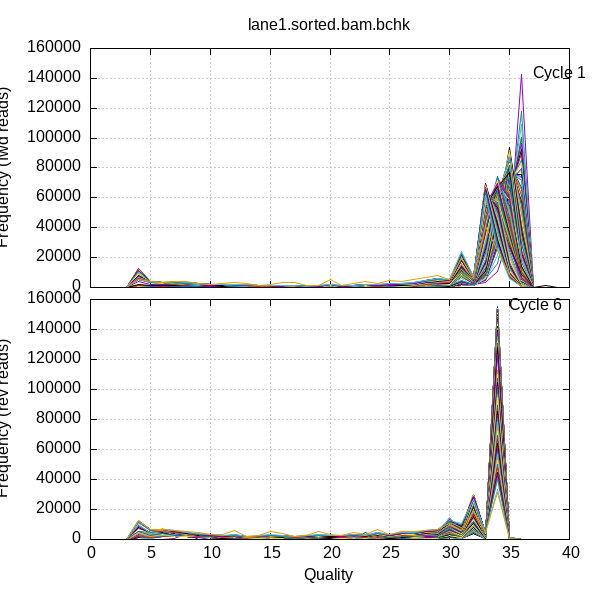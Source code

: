 
            set terminal png size 600,600 truecolor
            set output "data/lane1-plots/quals3.png"
            set grid xtics ytics y2tics back lc rgb "#cccccc"
            set multiplot
             set rmargin 0; set lmargin 0; set tmargin 0; set bmargin 0; set origin 0.15,0.52; set size 0.8,0.4
            set title "lane1.sorted.bam.bchk" noenhanced
            set ylabel "Frequency (fwd reads)"
            set label "Cycle 1" at 36+1,142361
            unset xlabel
            set xrange [0:40]
            set format x ""
            plot '-' using 1:2:3 with lines linecolor variable title ''
        1	0	1
2	0	1
3	0	1
4	0	1
5	0	1
6	347	1
7	98	1
8	252	1
9	845	1
10	12	1
11	32	1
12	15	1
13	12	1
14	12	1
15	60	1
16	43	1
17	27	1
18	3	1
19	54	1
20	91	1
21	2	1
22	17	1
23	76	1
24	84	1
25	330	1
26	267	1
27	88	1
28	351	1
29	343	1
30	313	1
31	1137	1
32	2011	1
33	3427	1
34	10445	1
35	35591	1
36	142361	1
37	7	1
38	0	1
39	0	1

1	0	2
2	0	2
3	0	2
4	12	2
5	0	2
6	49	2
7	24	2
8	20	2
9	35	2
10	73	2
11	79	2
12	72	2
13	82	2
14	56	2
15	74	2
16	145	2
17	115	2
18	70	2
19	214	2
20	192	2
21	116	2
22	147	2
23	185	2
24	266	2
25	496	2
26	388	2
27	231	2
28	571	2
29	898	2
30	553	2
31	1578	2
32	1805	2
33	5088	2
34	16182	2
35	50958	2
36	117941	2
37	34	2
38	4	2
39	0	2

1	0	3
2	0	3
3	0	3
4	35	3
5	16	3
6	37	3
7	38	3
8	43	3
9	52	3
10	84	3
11	73	3
12	108	3
13	86	3
14	62	3
15	82	3
16	158	3
17	108	3
18	66	3
19	231	3
20	195	3
21	104	3
22	155	3
23	254	3
24	312	3
25	451	3
26	306	3
27	261	3
28	569	3
29	954	3
30	570	3
31	1504	3
32	1733	3
33	4866	3
34	21244	3
35	54865	3
36	109107	3
37	23	3
38	1	3
39	0	3

1	0	4
2	0	4
3	0	4
4	51	4
5	25	4
6	12	4
7	55	4
8	74	4
9	70	4
10	76	4
11	76	4
12	101	4
13	113	4
14	75	4
15	143	4
16	148	4
17	97	4
18	122	4
19	191	4
20	230	4
21	136	4
22	245	4
23	327	4
24	306	4
25	371	4
26	278	4
27	315	4
28	495	4
29	822	4
30	514	4
31	1520	4
32	1744	4
33	5037	4
34	25899	4
35	58029	4
36	101038	4
37	18	4
38	0	4
39	0	4

1	0	5
2	0	5
3	0	5
4	49	5
5	25	5
6	38	5
7	47	5
8	63	5
9	68	5
10	98	5
11	105	5
12	107	5
13	104	5
14	63	5
15	142	5
16	115	5
17	128	5
18	106	5
19	181	5
20	163	5
21	102	5
22	276	5
23	319	5
24	272	5
25	324	5
26	174	5
27	361	5
28	448	5
29	677	5
30	502	5
31	1337	5
32	1760	5
33	4722	5
34	26547	5
35	57487	5
36	101825	5
37	18	5
38	0	5
39	0	5

1	0	6
2	0	6
3	0	6
4	65	6
5	33	6
6	41	6
7	51	6
8	60	6
9	64	6
10	70	6
11	56	6
12	82	6
13	71	6
14	46	6
15	100	6
16	85	6
17	79	6
18	68	6
19	90	6
20	118	6
21	95	6
22	148	6
23	231	6
24	185	6
25	254	6
26	230	6
27	386	6
28	429	6
29	496	6
30	575	6
31	1987	6
32	1771	6
33	4944	6
34	27100	6
35	58447	6
36	100287	6
37	9	6
38	0	6
39	0	6

1	0	7
2	0	7
3	0	7
4	82	7
5	29	7
6	47	7
7	49	7
8	49	7
9	79	7
10	83	7
11	62	7
12	84	7
13	71	7
14	51	7
15	79	7
16	96	7
17	80	7
18	79	7
19	99	7
20	151	7
21	78	7
22	198	7
23	246	7
24	233	7
25	299	7
26	272	7
27	377	7
28	529	7
29	501	7
30	607	7
31	2282	7
32	1663	7
33	5998	7
34	30115	7
35	64548	7
36	89527	7
37	10	7
38	0	7
39	0	7

1	0	8
2	0	8
3	0	8
4	90	8
5	36	8
6	44	8
7	41	8
8	51	8
9	58	8
10	77	8
11	55	8
12	82	8
13	63	8
14	65	8
15	64	8
16	106	8
17	64	8
18	78	8
19	103	8
20	126	8
21	92	8
22	152	8
23	234	8
24	182	8
25	289	8
26	273	8
27	352	8
28	442	8
29	498	8
30	566	8
31	2099	8
32	1558	8
33	5261	8
34	28580	8
35	64513	8
36	92454	8
37	5	8
38	0	8
39	0	8

1	0	9
2	0	9
3	0	9
4	103	9
5	33	9
6	34	9
7	47	9
8	55	9
9	64	9
10	78	9
11	61	9
12	71	9
13	73	9
14	40	9
15	82	9
16	86	9
17	77	9
18	80	9
19	86	9
20	104	9
21	79	9
22	160	9
23	210	9
24	182	9
25	281	9
26	270	9
27	326	9
28	476	9
29	499	9
30	551	9
31	2072	9
32	1573	9
33	5206	9
34	27559	9
35	61444	9
36	96685	9
37	5	9
38	1	9
39	0	9

1	0	10
2	0	10
3	0	10
4	102	10
5	40	10
6	36	10
7	55	10
8	73	10
9	73	10
10	78	10
11	67	10
12	78	10
13	78	10
14	52	10
15	95	10
16	102	10
17	60	10
18	67	10
19	86	10
20	148	10
21	109	10
22	179	10
23	221	10
24	223	10
25	297	10
26	254	10
27	439	10
28	482	10
29	590	10
30	615	10
31	2227	10
32	1616	10
33	5940	10
34	32055	10
35	66801	10
36	85414	10
37	1	10
38	0	10
39	0	10

1	0	11
2	0	11
3	0	11
4	86	11
5	39	11
6	22	11
7	30	11
8	32	11
9	20	11
10	33	11
11	28	11
12	41	11
13	31	11
14	35	11
15	52	11
16	54	11
17	43	11
18	44	11
19	58	11
20	98	11
21	43	11
22	129	11
23	215	11
24	141	11
25	195	11
26	182	11
27	338	11
28	473	11
29	416	11
30	584	11
31	1682	11
32	1643	11
33	5758	11
34	31788	11
35	70984	11
36	83432	11
37	2	11
38	2	11
39	0	11

1	0	12
2	0	12
3	0	12
4	77	12
5	39	12
6	48	12
7	68	12
8	96	12
9	40	12
10	40	12
11	66	12
12	76	12
13	45	12
14	48	12
15	95	12
16	74	12
17	59	12
18	47	12
19	96	12
20	156	12
21	89	12
22	142	12
23	199	12
24	175	12
25	196	12
26	222	12
27	316	12
28	449	12
29	469	12
30	668	12
31	1958	12
32	1575	12
33	6694	12
34	32977	12
35	72824	12
36	78629	12
37	1	12
38	0	12
39	0	12

1	0	13
2	0	13
3	0	13
4	78	13
5	24	13
6	34	13
7	33	13
8	29	13
9	18	13
10	24	13
11	29	13
12	27	13
13	36	13
14	32	13
15	58	13
16	44	13
17	36	13
18	51	13
19	44	13
20	91	13
21	53	13
22	120	13
23	211	13
24	151	13
25	201	13
26	218	13
27	259	13
28	471	13
29	430	13
30	626	13
31	1793	13
32	1597	13
33	6256	13
34	31928	13
35	70515	13
36	83231	13
37	3	13
38	2	13
39	0	13

1	0	14
2	0	14
3	0	14
4	84	14
5	26	14
6	37	14
7	26	14
8	22	14
9	25	14
10	37	14
11	31	14
12	25	14
13	41	14
14	26	14
15	56	14
16	60	14
17	58	14
18	47	14
19	49	14
20	113	14
21	57	14
22	155	14
23	206	14
24	178	14
25	185	14
26	254	14
27	317	14
28	496	14
29	483	14
30	654	14
31	1926	14
32	1568	14
33	7373	14
34	34049	14
35	70562	14
36	79521	14
37	3	14
38	3	14
39	0	14

1	0	15
2	0	15
3	0	15
4	92	15
5	33	15
6	21	15
7	26	15
8	30	15
9	31	15
10	29	15
11	32	15
12	35	15
13	29	15
14	34	15
15	59	15
16	72	15
17	42	15
18	45	15
19	92	15
20	96	15
21	67	15
22	152	15
23	168	15
24	197	15
25	237	15
26	283	15
27	316	15
28	498	15
29	469	15
30	623	15
31	2068	15
32	1577	15
33	7604	15
34	37452	15
35	80614	15
36	65625	15
37	1	15
38	4	15
39	0	15

1	0	16
2	0	16
3	0	16
4	81	16
5	29	16
6	32	16
7	27	16
8	22	16
9	31	16
10	21	16
11	29	16
12	33	16
13	34	16
14	30	16
15	44	16
16	52	16
17	50	16
18	57	16
19	70	16
20	102	16
21	64	16
22	114	16
23	157	16
24	149	16
25	216	16
26	248	16
27	313	16
28	496	16
29	509	16
30	709	16
31	1844	16
32	1718	16
33	7344	16
34	32513	16
35	75753	16
36	75858	16
37	0	16
38	4	16
39	0	16

1	0	17
2	0	17
3	0	17
4	72	17
5	24	17
6	34	17
7	30	17
8	29	17
9	21	17
10	33	17
11	33	17
12	28	17
13	34	17
14	37	17
15	48	17
16	53	17
17	36	17
18	53	17
19	63	17
20	117	17
21	78	17
22	135	17
23	143	17
24	184	17
25	243	17
26	305	17
27	295	17
28	482	17
29	493	17
30	739	17
31	2017	17
32	1621	17
33	7612	17
34	32676	17
35	76377	17
36	74600	17
37	4	17
38	4	17
39	0	17

1	0	18
2	0	18
3	0	18
4	62	18
5	39	18
6	33	18
7	30	18
8	26	18
9	23	18
10	26	18
11	27	18
12	29	18
13	39	18
14	35	18
15	53	18
16	60	18
17	42	18
18	38	18
19	74	18
20	100	18
21	55	18
22	145	18
23	145	18
24	146	18
25	239	18
26	288	18
27	304	18
28	518	18
29	509	18
30	689	18
31	2088	18
32	1600	18
33	7878	18
34	33370	18
35	78174	18
36	71865	18
37	1	18
38	3	18
39	0	18

1	0	19
2	0	19
3	0	19
4	66	19
5	30	19
6	32	19
7	34	19
8	23	19
9	30	19
10	37	19
11	38	19
12	20	19
13	32	19
14	32	19
15	53	19
16	61	19
17	51	19
18	52	19
19	70	19
20	137	19
21	39	19
22	121	19
23	159	19
24	158	19
25	221	19
26	312	19
27	286	19
28	538	19
29	516	19
30	707	19
31	2077	19
32	1621	19
33	7570	19
34	32200	19
35	78285	19
36	73142	19
37	0	19
38	3	19
39	0	19

1	0	20
2	0	20
3	0	20
4	66	20
5	32	20
6	31	20
7	31	20
8	21	20
9	29	20
10	35	20
11	25	20
12	35	20
13	36	20
14	42	20
15	75	20
16	61	20
17	43	20
18	56	20
19	70	20
20	124	20
21	69	20
22	142	20
23	159	20
24	207	20
25	240	20
26	342	20
27	316	20
28	614	20
29	580	20
30	759	20
31	2314	20
32	1743	20
33	8671	20
34	34777	20
35	80482	20
36	66520	20
37	1	20
38	5	20
39	0	20

1	0	21
2	0	21
3	0	21
4	75	21
5	33	21
6	29	21
7	42	21
8	34	21
9	28	21
10	39	21
11	35	21
12	43	21
13	33	21
14	38	21
15	56	21
16	80	21
17	53	21
18	62	21
19	72	21
20	107	21
21	78	21
22	155	21
23	167	21
24	182	21
25	244	21
26	292	21
27	312	21
28	551	21
29	514	21
30	751	21
31	2126	21
32	1883	21
33	8815	21
34	36590	21
35	81944	21
36	63285	21
37	0	21
38	5	21
39	0	21

1	0	22
2	0	22
3	0	22
4	79	22
5	30	22
6	29	22
7	43	22
8	27	22
9	21	22
10	46	22
11	30	22
12	34	22
13	31	22
14	40	22
15	55	22
16	62	22
17	46	22
18	35	22
19	77	22
20	105	22
21	65	22
22	137	22
23	148	22
24	149	22
25	238	22
26	291	22
27	297	22
28	519	22
29	487	22
30	675	22
31	1988	22
32	1730	22
33	7804	22
34	33492	22
35	83262	22
36	66675	22
37	2	22
38	4	22
39	0	22

1	0	23
2	0	23
3	0	23
4	77	23
5	24	23
6	36	23
7	37	23
8	33	23
9	34	23
10	38	23
11	38	23
12	36	23
13	36	23
14	49	23
15	72	23
16	79	23
17	41	23
18	60	23
19	93	23
20	145	23
21	78	23
22	144	23
23	170	23
24	194	23
25	247	23
26	307	23
27	334	23
28	667	23
29	539	23
30	760	23
31	2114	23
32	1765	23
33	8566	23
34	35576	23
35	84749	23
36	61606	23
37	0	23
38	9	23
39	0	23

1	0	24
2	0	24
3	0	24
4	72	24
5	29	24
6	43	24
7	36	24
8	31	24
9	42	24
10	33	24
11	46	24
12	40	24
13	40	24
14	56	24
15	68	24
16	85	24
17	38	24
18	57	24
19	64	24
20	128	24
21	67	24
22	161	24
23	155	24
24	202	24
25	220	24
26	350	24
27	333	24
28	664	24
29	575	24
30	761	24
31	2296	24
32	1733	24
33	9694	24
34	39216	24
35	83701	24
36	57712	24
37	0	24
38	5	24
39	0	24

1	0	25
2	0	25
3	0	25
4	68	25
5	37	25
6	36	25
7	31	25
8	31	25
9	36	25
10	45	25
11	32	25
12	51	25
13	45	25
14	46	25
15	73	25
16	91	25
17	37	25
18	57	25
19	77	25
20	142	25
21	63	25
22	172	25
23	146	25
24	198	25
25	248	25
26	315	25
27	321	25
28	551	25
29	561	25
30	732	25
31	2175	25
32	1744	25
33	9250	25
34	39544	25
35	86193	25
36	55597	25
37	3	25
38	5	25
39	0	25

1	0	26
2	0	26
3	0	26
4	102	26
5	40	26
6	46	26
7	51	26
8	53	26
9	51	26
10	63	26
11	49	26
12	79	26
13	48	26
14	69	26
15	73	26
16	70	26
17	67	26
18	62	26
19	100	26
20	139	26
21	75	26
22	149	26
23	208	26
24	204	26
25	282	26
26	269	26
27	344	26
28	567	26
29	533	26
30	722	26
31	2231	26
32	1772	26
33	9038	26
34	40778	26
35	85353	26
36	55061	26
37	1	26
38	4	26
39	0	26

1	0	27
2	0	27
3	0	27
4	102	27
5	39	27
6	53	27
7	61	27
8	50	27
9	36	27
10	68	27
11	48	27
12	71	27
13	63	27
14	56	27
15	84	27
16	101	27
17	55	27
18	69	27
19	88	27
20	179	27
21	85	27
22	164	27
23	236	27
24	226	27
25	267	27
26	338	27
27	354	27
28	625	27
29	638	27
30	705	27
31	2167	27
32	1676	27
33	9710	27
34	39395	27
35	90412	27
36	50526	27
37	1	27
38	5	27
39	0	27

1	0	28
2	0	28
3	0	28
4	90	28
5	56	28
6	43	28
7	50	28
8	55	28
9	55	28
10	66	28
11	58	28
12	75	28
13	50	28
14	56	28
15	68	28
16	107	28
17	75	28
18	73	28
19	90	28
20	176	28
21	95	28
22	189	28
23	229	28
24	219	28
25	269	28
26	320	28
27	364	28
28	608	28
29	584	28
30	751	28
31	2190	28
32	1747	28
33	9771	28
34	41330	28
35	89810	28
36	49022	28
37	3	28
38	9	28
39	0	28

1	0	29
2	0	29
3	0	29
4	98	29
5	50	29
6	51	29
7	57	29
8	74	29
9	54	29
10	67	29
11	61	29
12	86	29
13	68	29
14	55	29
15	83	29
16	139	29
17	69	29
18	73	29
19	107	29
20	198	29
21	92	29
22	212	29
23	198	29
24	216	29
25	279	29
26	298	29
27	399	29
28	603	29
29	643	29
30	780	29
31	2439	29
32	1733	29
33	10904	29
34	43717	29
35	90622	29
36	44222	29
37	4	29
38	2	29
39	0	29

1	0	30
2	0	30
3	0	30
4	84	30
5	52	30
6	60	30
7	65	30
8	73	30
9	56	30
10	57	30
11	66	30
12	85	30
13	59	30
14	72	30
15	96	30
16	108	30
17	82	30
18	72	30
19	135	30
20	173	30
21	113	30
22	206	30
23	207	30
24	259	30
25	273	30
26	397	30
27	353	30
28	682	30
29	579	30
30	819	30
31	2514	30
32	1709	30
33	11209	30
34	44725	30
35	91722	30
36	41585	30
37	4	30
38	2	30
39	0	30

1	0	31
2	0	31
3	0	31
4	109	31
5	73	31
6	60	31
7	84	31
8	64	31
9	76	31
10	71	31
11	74	31
12	82	31
13	50	31
14	66	31
15	94	31
16	120	31
17	95	31
18	86	31
19	108	31
20	176	31
21	113	31
22	167	31
23	268	31
24	235	31
25	300	31
26	309	31
27	396	31
28	594	31
29	564	31
30	764	31
31	2175	31
32	1835	31
33	10861	31
34	46151	31
35	90866	31
36	41661	31
37	1	31
38	5	31
39	0	31

1	0	32
2	0	32
3	0	32
4	96	32
5	63	32
6	86	32
7	68	32
8	72	32
9	76	32
10	72	32
11	68	32
12	96	32
13	72	32
14	74	32
15	101	32
16	117	32
17	80	32
18	91	32
19	105	32
20	179	32
21	113	32
22	220	32
23	244	32
24	219	32
25	305	32
26	316	32
27	370	32
28	563	32
29	590	32
30	762	32
31	2269	32
32	1752	32
33	10963	32
34	46752	32
35	93412	32
36	38379	32
37	3	32
38	5	32
39	0	32

1	0	33
2	0	33
3	0	33
4	91	33
5	73	33
6	74	33
7	87	33
8	86	33
9	90	33
10	89	33
11	88	33
12	101	33
13	67	33
14	95	33
15	112	33
16	154	33
17	96	33
18	103	33
19	137	33
20	196	33
21	110	33
22	230	33
23	277	33
24	234	33
25	288	33
26	369	33
27	455	33
28	626	33
29	678	33
30	814	33
31	2626	33
32	1848	33
33	12736	33
34	49494	33
35	90456	33
36	35765	33
37	1	33
38	7	33
39	0	33

1	0	34
2	0	34
3	0	34
4	103	34
5	63	34
6	54	34
7	94	34
8	87	34
9	86	34
10	103	34
11	100	34
12	118	34
13	87	34
14	122	34
15	161	34
16	151	34
17	107	34
18	103	34
19	150	34
20	233	34
21	113	34
22	224	34
23	291	34
24	255	34
25	351	34
26	389	34
27	403	34
28	695	34
29	701	34
30	752	34
31	2727	34
32	1865	34
33	13530	34
34	50157	34
35	89475	34
36	34896	34
37	3	34
38	4	34
39	0	34

1	0	35
2	0	35
3	0	35
4	95	35
5	69	35
6	73	35
7	66	35
8	81	35
9	79	35
10	75	35
11	87	35
12	95	35
13	79	35
14	74	35
15	124	35
16	141	35
17	94	35
18	90	35
19	121	35
20	235	35
21	132	35
22	228	35
23	240	35
24	280	35
25	346	35
26	401	35
27	407	35
28	699	35
29	688	35
30	825	35
31	2971	35
32	1970	35
33	14764	35
34	53364	35
35	88135	35
36	31613	35
37	5	35
38	7	35
39	0	35

1	0	36
2	0	36
3	0	36
4	135	36
5	78	36
6	76	36
7	79	36
8	81	36
9	80	36
10	103	36
11	100	36
12	126	36
13	98	36
14	90	36
15	87	36
16	113	36
17	119	36
18	102	36
19	132	36
20	214	36
21	137	36
22	216	36
23	269	36
24	263	36
25	390	36
26	316	36
27	403	36
28	640	36
29	679	36
30	894	36
31	2579	36
32	1989	36
33	14136	36
34	52613	36
35	91522	36
36	29878	36
37	7	36
38	8	36
39	1	36

1	0	37
2	0	37
3	0	37
4	109	37
5	64	37
6	89	37
7	66	37
8	101	37
9	98	37
10	71	37
11	93	37
12	112	37
13	88	37
14	88	37
15	95	37
16	155	37
17	110	37
18	90	37
19	134	37
20	232	37
21	135	37
22	226	37
23	292	37
24	256	37
25	387	37
26	364	37
27	373	37
28	664	37
29	647	37
30	911	37
31	2657	37
32	1920	37
33	14539	37
34	53163	37
35	90650	37
36	29755	37
37	5	37
38	14	37
39	0	37

1	0	38
2	0	38
3	0	38
4	99	38
5	73	38
6	82	38
7	87	38
8	87	38
9	87	38
10	86	38
11	105	38
12	126	38
13	87	38
14	104	38
15	114	38
16	145	38
17	86	38
18	94	38
19	139	38
20	235	38
21	145	38
22	215	38
23	290	38
24	285	38
25	379	38
26	367	38
27	396	38
28	700	38
29	665	38
30	951	38
31	2840	38
32	2058	38
33	15516	38
34	55756	38
35	86888	38
36	29451	38
37	9	38
38	6	38
39	0	38

1	0	39
2	0	39
3	0	39
4	111	39
5	77	39
6	87	39
7	107	39
8	97	39
9	97	39
10	82	39
11	112	39
12	125	39
13	96	39
14	86	39
15	136	39
16	194	39
17	108	39
18	120	39
19	173	39
20	244	39
21	135	39
22	241	39
23	275	39
24	270	39
25	323	39
26	445	39
27	447	39
28	767	39
29	713	39
30	871	39
31	2912	39
32	2073	39
33	16696	39
34	57244	39
35	88021	39
36	25256	39
37	7	39
38	5	39
39	0	39

1	0	40
2	0	40
3	0	40
4	134	40
5	79	40
6	90	40
7	103	40
8	135	40
9	108	40
10	89	40
11	123	40
12	140	40
13	107	40
14	112	40
15	143	40
16	199	40
17	135	40
18	116	40
19	178	40
20	212	40
21	162	40
22	261	40
23	303	40
24	317	40
25	327	40
26	413	40
27	440	40
28	675	40
29	702	40
30	900	40
31	2902	40
32	1970	40
33	16512	40
34	59449	40
35	87960	40
36	23222	40
37	13	40
38	22	40
39	0	40

1	0	41
2	0	41
3	0	41
4	165	41
5	139	41
6	134	41
7	142	41
8	140	41
9	142	41
10	114	41
11	140	41
12	178	41
13	116	41
14	139	41
15	156	41
16	179	41
17	159	41
18	150	41
19	169	41
20	229	41
21	165	41
22	271	41
23	305	41
24	286	41
25	391	41
26	328	41
27	459	41
28	667	41
29	664	41
30	873	41
31	2918	41
32	2073	41
33	17165	41
34	60540	41
35	86928	41
36	22116	41
37	6	41
38	7	41
39	0	41

1	0	42
2	0	42
3	0	42
4	212	42
5	126	42
6	150	42
7	129	42
8	168	42
9	115	42
10	140	42
11	147	42
12	204	42
13	123	42
14	110	42
15	168	42
16	221	42
17	162	42
18	134	42
19	194	42
20	294	42
21	167	42
22	317	42
23	295	42
24	334	42
25	395	42
26	380	42
27	552	42
28	706	42
29	766	42
30	824	42
31	3020	42
32	1902	42
33	18825	42
34	61389	42
35	86678	42
36	19387	42
37	9	42
38	10	42
39	0	42

1	0	43
2	0	43
3	0	43
4	189	43
5	142	43
6	127	43
7	152	43
8	153	43
9	130	43
10	123	43
11	151	43
12	213	43
13	141	43
14	120	43
15	197	43
16	240	43
17	162	43
18	139	43
19	190	43
20	258	43
21	187	43
22	310	43
23	320	43
24	331	43
25	416	43
26	426	43
27	515	43
28	729	43
29	794	43
30	874	43
31	3113	43
32	1969	43
33	18823	43
34	59845	43
35	88026	43
36	19235	43
37	9	43
38	4	43
39	0	43

1	0	44
2	0	44
3	0	44
4	186	44
5	151	44
6	151	44
7	147	44
8	207	44
9	156	44
10	152	44
11	172	44
12	218	44
13	174	44
14	142	44
15	217	44
16	214	44
17	197	44
18	162	44
19	204	44
20	337	44
21	237	44
22	310	44
23	378	44
24	318	44
25	417	44
26	517	44
27	494	44
28	907	44
29	808	44
30	1005	44
31	3545	44
32	2000	44
33	22607	44
34	61005	44
35	83136	44
36	17871	44
37	5	44
38	6	44
39	0	44

1	0	45
2	0	45
3	0	45
4	198	45
5	154	45
6	119	45
7	128	45
8	184	45
9	151	45
10	162	45
11	182	45
12	207	45
13	163	45
14	150	45
15	210	45
16	205	45
17	224	45
18	149	45
19	184	45
20	326	45
21	232	45
22	267	45
23	361	45
24	355	45
25	406	45
26	495	45
27	511	45
28	831	45
29	802	45
30	963	45
31	3479	45
32	2012	45
33	21657	45
34	62894	45
35	83253	45
36	17127	45
37	5	45
38	7	45
39	0	45

1	0	46
2	0	46
3	0	46
4	280	46
5	179	46
6	218	46
7	214	46
8	205	46
9	199	46
10	184	46
11	190	46
12	254	46
13	144	46
14	152	46
15	201	46
16	232	46
17	175	46
18	212	46
19	204	46
20	263	46
21	214	46
22	284	46
23	320	46
24	360	46
25	446	46
26	436	46
27	541	46
28	757	46
29	767	46
30	1075	46
31	3348	46
32	2189	46
33	22691	46
34	63568	46
35	81730	46
36	16514	46
37	5	46
38	1	46
39	1	46

1	0	47
2	0	47
3	0	47
4	298	47
5	188	47
6	220	47
7	213	47
8	251	47
9	195	47
10	191	47
11	215	47
12	268	47
13	175	47
14	163	47
15	240	47
16	252	47
17	199	47
18	208	47
19	205	47
20	287	47
21	277	47
22	337	47
23	362	47
24	401	47
25	424	47
26	458	47
27	612	47
28	775	47
29	881	47
30	1046	47
31	4274	47
32	2176	47
33	27607	47
34	63303	47
35	77338	47
36	14700	47
37	10	47
38	4	47
39	0	47

1	0	48
2	0	48
3	0	48
4	284	48
5	202	48
6	236	48
7	237	48
8	241	48
9	237	48
10	178	48
11	234	48
12	236	48
13	150	48
14	175	48
15	270	48
16	259	48
17	184	48
18	200	48
19	230	48
20	316	48
21	284	48
22	312	48
23	379	48
24	399	48
25	389	48
26	483	48
27	652	48
28	811	48
29	926	48
30	977	48
31	3827	48
32	2086	48
33	25217	48
34	66678	48
35	76817	48
36	14632	48
37	8	48
38	6	48
39	1	48

1	0	49
2	0	49
3	0	49
4	312	49
5	232	49
6	265	49
7	234	49
8	260	49
9	214	49
10	166	49
11	234	49
12	262	49
13	165	49
14	158	49
15	242	49
16	270	49
17	199	49
18	221	49
19	253	49
20	295	49
21	298	49
22	307	49
23	350	49
24	437	49
25	454	49
26	555	49
27	652	49
28	820	49
29	948	49
30	1066	49
31	4286	49
32	2265	49
33	27690	49
34	67760	49
35	72230	49
36	14644	49
37	8	49
38	0	49
39	1	49

1	0	50
2	0	50
3	0	50
4	270	50
5	227	50
6	230	50
7	243	50
8	294	50
9	299	50
10	229	50
11	253	50
12	266	50
13	174	50
14	226	50
15	296	50
16	302	50
17	209	50
18	242	50
19	322	50
20	327	50
21	378	50
22	339	50
23	435	50
24	445	50
25	456	50
26	549	50
27	672	50
28	833	50
29	999	50
30	1008	50
31	4898	50
32	2173	50
33	29622	50
34	65078	50
35	73902	50
36	12541	50
37	11	50
38	5	50
39	0	50

1	0	51
2	0	51
3	0	51
4	431	51
5	333	51
6	362	51
7	378	51
8	402	51
9	370	51
10	247	51
11	265	51
12	425	51
13	195	51
14	346	51
15	355	51
16	336	51
17	332	51
18	303	51
19	430	51
20	414	51
21	475	51
22	427	51
23	539	51
24	506	51
25	529	51
26	561	51
27	766	51
28	904	51
29	1075	51
30	1147	51
31	5961	51
32	2618	51
33	29800	51
34	67163	51
35	60539	51
36	19804	51
37	12	51
38	3	51
39	0	51

1	0	52
2	0	52
3	0	52
4	422	52
5	314	52
6	369	52
7	421	52
8	366	52
9	416	52
10	282	52
11	316	52
12	415	52
13	218	52
14	374	52
15	405	52
16	399	52
17	344	52
18	321	52
19	449	52
20	462	52
21	456	52
22	453	52
23	610	52
24	584	52
25	571	52
26	671	52
27	856	52
28	1119	52
29	1276	52
30	1285	52
31	7867	52
32	2633	52
33	33055	52
34	65599	52
35	64359	52
36	11061	52
37	2	52
38	3	52
39	0	52

1	0	53
2	0	53
3	0	53
4	365	53
5	297	53
6	306	53
7	318	53
8	371	53
9	298	53
10	235	53
11	249	53
12	321	53
13	213	53
14	219	53
15	291	53
16	344	53
17	263	53
18	247	53
19	311	53
20	453	53
21	313	53
22	402	53
23	498	53
24	530	53
25	570	53
26	566	53
27	810	53
28	1053	53
29	1353	53
30	1311	53
31	6612	53
32	2858	53
33	34044	53
34	67912	53
35	59189	53
36	15606	53
37	20	53
38	5	53
39	0	53

1	0	54
2	0	54
3	0	54
4	371	54
5	236	54
6	268	54
7	277	54
8	337	54
9	264	54
10	236	54
11	256	54
12	332	54
13	217	54
14	208	54
15	289	54
16	362	54
17	244	54
18	215	54
19	243	54
20	473	54
21	228	54
22	476	54
23	438	54
24	533	54
25	561	54
26	622	54
27	816	54
28	1087	54
29	1465	54
30	1424	54
31	7084	54
32	2768	54
33	36506	54
34	69978	54
35	59901	54
36	10006	54
37	23	54
38	9	54
39	0	54

1	0	55
2	0	55
3	0	55
4	351	55
5	263	55
6	249	55
7	291	55
8	277	55
9	272	55
10	239	55
11	273	55
12	297	55
13	184	55
14	209	55
15	244	55
16	341	55
17	231	55
18	213	55
19	254	55
20	419	55
21	255	55
22	447	55
23	448	55
24	461	55
25	504	55
26	576	55
27	753	55
28	1164	55
29	1362	55
30	1498	55
31	7268	55
32	2694	55
33	36102	55
34	73672	55
35	60314	55
36	6598	55
37	26	55
38	4	55
39	0	55

1	0	56
2	0	56
3	0	56
4	405	56
5	260	56
6	341	56
7	311	56
8	278	56
9	355	56
10	266	56
11	287	56
12	408	56
13	269	56
14	261	56
15	313	56
16	371	56
17	305	56
18	256	56
19	278	56
20	471	56
21	273	56
22	393	56
23	516	56
24	435	56
25	615	56
26	743	56
27	749	56
28	1358	56
29	1468	56
30	1789	56
31	7858	56
32	3112	56
33	37984	56
34	67210	56
35	54690	56
36	14108	56
37	12	56
38	5	56
39	0	56

1	0	57
2	0	57
3	0	57
4	329	57
5	277	57
6	315	57
7	301	57
8	271	57
9	303	57
10	271	57
11	294	57
12	324	57
13	238	57
14	297	57
15	342	57
16	351	57
17	307	57
18	293	57
19	312	57
20	421	57
21	274	57
22	450	57
23	441	57
24	464	57
25	535	57
26	684	57
27	689	57
28	1249	57
29	1306	57
30	1630	57
31	7103	57
32	2836	57
33	37433	57
34	71426	57
35	59748	57
36	7211	57
37	25	57
38	3	57
39	0	57

1	0	58
2	0	58
3	0	58
4	369	58
5	309	58
6	289	58
7	318	58
8	340	58
9	323	58
10	287	58
11	322	58
12	362	58
13	274	58
14	263	58
15	337	58
16	345	58
17	301	58
18	252	58
19	281	58
20	471	58
21	263	58
22	478	58
23	475	58
24	589	58
25	614	58
26	680	58
27	864	58
28	1252	58
29	1514	58
30	1666	58
31	7135	58
32	3176	58
33	39196	58
34	71029	58
35	54097	58
36	10245	58
37	23	58
38	14	58
39	0	58

1	0	59
2	0	59
3	0	59
4	368	59
5	306	59
6	294	59
7	365	59
8	322	59
9	313	59
10	271	59
11	313	59
12	379	59
13	270	59
14	266	59
15	377	59
16	401	59
17	325	59
18	243	59
19	312	59
20	487	59
21	296	59
22	501	59
23	516	59
24	590	59
25	574	59
26	698	59
27	876	59
28	1216	59
29	1616	59
30	1627	59
31	7868	59
32	3176	59
33	42978	59
34	73133	59
35	51734	59
36	5701	59
37	32	59
38	8	59
39	1	59

1	0	60
2	0	60
3	0	60
4	309	60
5	281	60
6	273	60
7	279	60
8	349	60
9	273	60
10	283	60
11	325	60
12	379	60
13	281	60
14	276	60
15	325	60
16	406	60
17	354	60
18	210	60
19	287	60
20	549	60
21	330	60
22	460	60
23	574	60
24	590	60
25	710	60
26	850	60
27	893	60
28	1363	60
29	1812	60
30	1871	60
31	8119	60
32	3336	60
33	43661	60
34	70961	60
35	49968	60
36	7749	60
37	61	60
38	5	60
39	1	60

1	0	61
2	0	61
3	0	61
4	346	61
5	337	61
6	369	61
7	394	61
8	361	61
9	417	61
10	284	61
11	405	61
12	406	61
13	317	61
14	340	61
15	388	61
16	406	61
17	348	61
18	286	61
19	343	61
20	562	61
21	344	61
22	495	61
23	566	61
24	555	61
25	759	61
26	804	61
27	991	61
28	1649	61
29	2005	61
30	2132	61
31	9227	61
32	3708	61
33	48086	61
34	68729	61
35	44843	61
36	7501	61
37	44	61
38	6	61
39	0	61

1	0	62
2	0	62
3	0	62
4	395	62
5	347	62
6	393	62
7	407	62
8	377	62
9	399	62
10	307	62
11	360	62
12	467	62
13	311	62
14	323	62
15	377	62
16	383	62
17	336	62
18	322	62
19	363	62
20	545	62
21	326	62
22	473	62
23	584	62
24	554	62
25	681	62
26	784	62
27	827	62
28	1529	62
29	1662	62
30	2090	62
31	9383	62
32	3375	62
33	44768	62
34	74603	62
35	46647	62
36	4012	62
37	38	62
38	4	62
39	1	62

1	0	63
2	0	63
3	0	63
4	359	63
5	367	63
6	355	63
7	437	63
8	444	63
9	396	63
10	346	63
11	424	63
12	468	63
13	339	63
14	309	63
15	381	63
16	509	63
17	406	63
18	266	63
19	337	63
20	652	63
21	343	63
22	532	63
23	617	63
24	643	63
25	812	63
26	909	63
27	950	63
28	1747	63
29	1983	63
30	2135	63
31	10391	63
32	3526	63
33	45515	63
34	66687	63
35	44579	63
36	10543	63
37	39	63
38	7	63
39	0	63

1	0	64
2	0	64
3	0	64
4	376	64
5	406	64
6	380	64
7	454	64
8	479	64
9	421	64
10	382	64
11	414	64
12	499	64
13	370	64
14	330	64
15	403	64
16	528	64
17	393	64
18	376	64
19	364	64
20	704	64
21	361	64
22	548	64
23	579	64
24	694	64
25	786	64
26	897	64
27	1076	64
28	1657	64
29	2145	64
30	2247	64
31	10342	64
32	3713	64
33	50078	64
34	68202	64
35	41753	64
36	6354	64
37	34	64
38	8	64
39	0	64

1	0	65
2	0	65
3	0	65
4	384	65
5	407	65
6	383	65
7	426	65
8	461	65
9	372	65
10	332	65
11	400	65
12	465	65
13	320	65
14	340	65
15	377	65
16	441	65
17	394	65
18	303	65
19	351	65
20	630	65
21	365	65
22	609	65
23	610	65
24	749	65
25	789	65
26	913	65
27	1085	65
28	1528	65
29	2069	65
30	2077	65
31	9050	65
32	3789	65
33	48234	65
34	71261	65
35	43093	65
36	5713	65
37	28	65
38	5	65
39	0	65

1	0	66
2	0	66
3	0	66
4	492	66
5	490	66
6	473	66
7	543	66
8	486	66
9	503	66
10	399	66
11	472	66
12	522	66
13	338	66
14	386	66
15	430	66
16	463	66
17	449	66
18	345	66
19	392	66
20	630	66
21	396	66
22	606	66
23	642	66
24	710	66
25	827	66
26	896	66
27	1135	66
28	1650	66
29	1947	66
30	2176	66
31	9239	66
32	3970	66
33	49337	66
34	69868	66
35	41239	66
36	6276	66
37	24	66
38	1	66
39	1	66

1	0	67
2	0	67
3	0	67
4	460	67
5	555	67
6	513	67
7	537	67
8	596	67
9	562	67
10	490	67
11	547	67
12	625	67
13	439	67
14	429	67
15	449	67
16	631	67
17	469	67
18	398	67
19	403	67
20	781	67
21	444	67
22	667	67
23	767	67
24	825	67
25	960	67
26	902	67
27	1369	67
28	1822	67
29	2448	67
30	2432	67
31	11365	67
32	4094	67
33	54459	67
34	66140	67
35	36210	67
36	4923	67
37	37	67
38	4	67
39	1	67

1	0	68
2	0	68
3	0	68
4	567	68
5	642	68
6	550	68
7	576	68
8	574	68
9	580	68
10	412	68
11	503	68
12	600	68
13	417	68
14	408	68
15	422	68
16	616	68
17	463	68
18	344	68
19	413	68
20	727	68
21	404	68
22	591	68
23	658	68
24	728	68
25	833	68
26	889	68
27	1226	68
28	1600	68
29	2212	68
30	2142	68
31	10294	68
32	3824	68
33	50520	68
34	70043	68
35	38959	68
36	4932	68
37	76	68
38	7	68
39	1	68

1	0	69
2	0	69
3	0	69
4	600	69
5	624	69
6	546	69
7	625	69
8	594	69
9	558	69
10	443	69
11	469	69
12	668	69
13	429	69
14	408	69
15	459	69
16	556	69
17	515	69
18	393	69
19	441	69
20	733	69
21	414	69
22	644	69
23	716	69
24	719	69
25	907	69
26	942	69
27	1135	69
28	1728	69
29	2310	69
30	2231	69
31	10959	69
32	3986	69
33	52515	69
34	71954	69
35	35694	69
36	2779	69
37	53	69
38	5	69
39	1	69

1	0	70
2	0	70
3	0	70
4	536	70
5	584	70
6	499	70
7	579	70
8	607	70
9	562	70
10	467	70
11	537	70
12	702	70
13	487	70
14	470	70
15	529	70
16	705	70
17	559	70
18	380	70
19	477	70
20	921	70
21	423	70
22	645	70
23	920	70
24	765	70
25	1093	70
26	1299	70
27	1278	70
28	2319	70
29	2764	70
30	2663	70
31	12673	70
32	4235	70
33	55960	70
34	65452	70
35	32656	70
36	3943	70
37	52	70
38	10	70
39	2	70

1	0	71
2	0	71
3	0	71
4	553	71
5	537	71
6	513	71
7	604	71
8	511	71
9	573	71
10	394	71
11	490	71
12	591	71
13	396	71
14	443	71
15	473	71
16	431	71
17	541	71
18	412	71
19	469	71
20	712	71
21	416	71
22	594	71
23	791	71
24	666	71
25	1029	71
26	1100	71
27	1041	71
28	2007	71
29	2295	71
30	2454	71
31	10458	71
32	4397	71
33	52791	71
34	69060	71
35	36723	71
36	4210	71
37	68	71
38	8	71
39	2	71

1	0	72
2	0	72
3	0	72
4	645	72
5	578	72
6	560	72
7	688	72
8	511	72
9	604	72
10	442	72
11	557	72
12	575	72
13	441	72
14	433	72
15	453	72
16	515	72
17	578	72
18	385	72
19	460	72
20	750	72
21	464	72
22	578	72
23	778	72
24	686	72
25	1011	72
26	1106	72
27	1062	72
28	2126	72
29	2364	72
30	2598	72
31	11111	72
32	4490	72
33	54027	72
34	67657	72
35	35307	72
36	4115	72
37	91	72
38	6	72
39	1	72

1	0	73
2	0	73
3	0	73
4	798	73
5	647	73
6	668	73
7	722	73
8	637	73
9	672	73
10	478	73
11	583	73
12	681	73
13	537	73
14	467	73
15	585	73
16	589	73
17	653	73
18	390	73
19	483	73
20	768	73
21	479	73
22	575	73
23	853	73
24	652	73
25	1052	73
26	1200	73
27	1037	73
28	2094	73
29	2390	73
30	2662	73
31	12398	73
32	4202	73
33	55611	73
34	69858	73
35	31123	73
36	2145	73
37	50	73
38	12	73
39	2	73

1	0	74
2	0	74
3	0	74
4	635	74
5	531	74
6	611	74
7	681	74
8	581	74
9	624	74
10	493	74
11	578	74
12	661	74
13	559	74
14	466	74
15	583	74
16	683	74
17	647	74
18	448	74
19	551	74
20	816	74
21	540	74
22	655	74
23	908	74
24	797	74
25	1053	74
26	1213	74
27	1081	74
28	2214	74
29	2531	74
30	2693	74
31	12801	74
32	4261	74
33	55145	74
34	63423	74
35	33982	74
36	5214	74
37	70	74
38	23	74
39	1	74

1	0	75
2	0	75
3	0	75
4	633	75
5	543	75
6	506	75
7	644	75
8	601	75
9	532	75
10	549	75
11	526	75
12	651	75
13	497	75
14	474	75
15	665	75
16	642	75
17	659	75
18	465	75
19	576	75
20	860	75
21	607	75
22	785	75
23	872	75
24	939	75
25	1060	75
26	1192	75
27	1276	75
28	2296	75
29	2574	75
30	2865	75
31	13966	75
32	4391	75
33	58192	75
34	59761	75
35	32113	75
36	5739	75
37	62	75
38	39	75
39	1	75

1	0	76
2	0	76
3	0	76
4	873	76
5	636	76
6	700	76
7	719	76
8	682	76
9	652	76
10	536	76
11	627	76
12	686	76
13	518	76
14	539	76
15	674	76
16	562	76
17	709	76
18	489	76
19	621	76
20	726	76
21	643	76
22	727	76
23	931	76
24	946	76
25	1045	76
26	1115	76
27	1436	76
28	2237	76
29	2651	76
30	3130	76
31	13521	76
32	5122	76
33	58504	76
34	59013	76
35	31619	76
36	5040	76
37	99	76
38	24	76
39	1	76

1	0	77
2	0	77
3	0	77
4	956	77
5	813	77
6	668	77
7	777	77
8	754	77
9	706	77
10	626	77
11	705	77
12	780	77
13	558	77
14	649	77
15	722	77
16	759	77
17	735	77
18	489	77
19	765	77
20	770	77
21	761	77
22	835	77
23	945	77
24	959	77
25	1104	77
26	1204	77
27	1510	77
28	2159	77
29	2741	77
30	3047	77
31	14160	77
32	5039	77
33	57699	77
34	58515	77
35	30858	77
36	4841	77
37	121	77
38	21	77
39	2	77

1	0	78
2	0	78
3	0	78
4	1144	78
5	943	78
6	821	78
7	941	78
8	879	78
9	885	78
10	705	78
11	828	78
12	1027	78
13	689	78
14	705	78
15	878	78
16	845	78
17	892	78
18	602	78
19	862	78
20	888	78
21	981	78
22	894	78
23	1049	78
24	1089	78
25	1086	78
26	1239	78
27	1396	78
28	2283	78
29	2648	78
30	2678	78
31	15008	78
32	4761	78
33	57404	78
34	56040	78
35	29948	78
36	5536	78
37	137	78
38	42	78
39	0	78

1	0	79
2	0	79
3	0	79
4	1452	79
5	1269	79
6	999	79
7	1199	79
8	1056	79
9	1059	79
10	909	79
11	1062	79
12	1195	79
13	849	79
14	879	79
15	1066	79
16	1153	79
17	1032	79
18	643	79
19	972	79
20	937	79
21	1138	79
22	1044	79
23	1188	79
24	1236	79
25	1128	79
26	1260	79
27	1553	79
28	2545	79
29	2703	79
30	2816	79
31	14963	79
32	4807	79
33	55965	79
34	53230	79
35	29178	79
36	5896	79
37	170	79
38	202	79
39	0	79

1	0	80
2	0	80
3	0	80
4	1784	80
5	1464	80
6	1174	80
7	1390	80
8	1284	80
9	1195	80
10	1028	80
11	1248	80
12	1469	80
13	1009	80
14	972	80
15	1308	80
16	1241	80
17	1209	80
18	652	80
19	1144	80
20	1159	80
21	1408	80
22	1259	80
23	1405	80
24	1418	80
25	1267	80
26	1598	80
27	1996	80
28	3405	80
29	3176	80
30	3107	80
31	13205	80
32	4799	80
33	54238	80
34	47966	80
35	27584	80
36	8780	80
37	199	80
38	1213	80
39	0	80

1	0	81
2	0	81
3	0	81
4	3853	81
5	2293	81
6	2331	81
7	2141	81
8	2117	81
9	2076	81
10	1439	81
11	1899	81
12	1655	81
13	1255	81
14	1101	81
15	1511	81
16	1166	81
17	1169	81
18	693	81
19	1042	81
20	835	81
21	1083	81
22	859	81
23	990	81
24	1049	81
25	1174	81
26	1178	81
27	1481	81
28	2693	81
29	2994	81
30	3000	81
31	12399	81
32	4925	81
33	53518	81
34	49958	81
35	26007	81
36	6691	81
37	140	81
38	37	81
39	1	81

1	0	82
2	0	82
3	0	82
4	5528	82
5	3141	82
6	2613	82
7	2635	82
8	2230	82
9	2052	82
10	1384	82
11	1656	82
12	1840	82
13	893	82
14	938	82
15	1305	82
16	1074	82
17	842	82
18	468	82
19	820	82
20	742	82
21	862	82
22	709	82
23	844	82
24	756	82
25	1053	82
26	1099	82
27	1278	82
28	2143	82
29	2561	82
30	2666	82
31	11014	82
32	5118	82
33	53991	82
34	57701	82
35	23822	82
36	2788	82
37	159	82
38	25	82
39	3	82

1	0	83
2	0	83
3	0	83
4	5446	83
5	3317	83
6	2703	83
7	2771	83
8	2358	83
9	2103	83
10	1524	83
11	1703	83
12	1897	83
13	858	83
14	880	83
15	1209	83
16	1089	83
17	744	83
18	453	83
19	778	83
20	795	83
21	719	83
22	710	83
23	872	83
24	779	83
25	1036	83
26	1110	83
27	1239	83
28	2260	83
29	2674	83
30	2813	83
31	12063	83
32	5138	83
33	55243	83
34	56832	83
35	22206	83
36	2233	83
37	188	83
38	10	83
39	0	83

1	0	84
2	0	84
3	0	84
4	6387	84
5	3614	84
6	2789	84
7	2903	84
8	2253	84
9	1986	84
10	1413	84
11	1491	84
12	1809	84
13	823	84
14	756	84
15	1085	84
16	1021	84
17	683	84
18	426	84
19	653	84
20	790	84
21	684	84
22	635	84
23	859	84
24	744	84
25	969	84
26	1097	84
27	1246	84
28	2188	84
29	2599	84
30	2736	84
31	12041	84
32	5338	84
33	56785	84
34	58495	84
35	19883	84
36	1334	84
37	220	84
38	16	84
39	2	84

1	0	85
2	0	85
3	0	85
4	6549	85
5	3925	85
6	2546	85
7	2953	85
8	2149	85
9	1918	85
10	1473	85
11	1445	85
12	1831	85
13	817	85
14	744	85
15	1130	85
16	993	85
17	695	85
18	453	85
19	608	85
20	800	85
21	616	85
22	656	85
23	839	85
24	802	85
25	1079	85
26	1139	85
27	1317	85
28	2311	85
29	2875	85
30	2839	85
31	12703	85
32	5440	85
33	58489	85
34	57372	85
35	17923	85
36	1065	85
37	246	85
38	12	85
39	1	85

1	0	86
2	0	86
3	0	86
4	12565	86
5	4172	86
6	3541	86
7	2252	86
8	1481	86
9	1116	86
10	788	86
11	760	86
12	694	86
13	570	86
14	496	86
15	563	86
16	528	86
17	529	86
18	402	86
19	420	86
20	651	86
21	397	86
22	578	86
23	704	86
24	683	86
25	924	86
26	1102	86
27	1296	86
28	2255	86
29	2729	86
30	2958	86
31	12857	86
32	5174	86
33	61464	86
34	56681	86
35	16494	86
36	840	86
37	77	86
38	11	86
39	1	86

1	0	87
2	0	87
3	0	87
4	12408	87
5	3983	87
6	3527	87
7	2189	87
8	1532	87
9	1185	87
10	886	87
11	871	87
12	765	87
13	634	87
14	452	87
15	587	87
16	578	87
17	515	87
18	401	87
19	416	87
20	719	87
21	422	87
22	568	87
23	811	87
24	679	87
25	1013	87
26	1174	87
27	1338	87
28	2311	87
29	2955	87
30	3000	87
31	13512	87
32	5175	87
33	62523	87
34	55164	87
35	15609	87
36	725	87
37	115	87
38	11	87
39	0	87

1	0	88
2	0	88
3	0	88
4	11594	88
5	3935	88
6	3554	88
7	2453	88
8	1686	88
9	1330	88
10	960	88
11	901	88
12	838	88
13	687	88
14	524	88
15	647	88
16	597	88
17	588	88
18	392	88
19	398	88
20	807	88
21	414	88
22	592	88
23	828	88
24	773	88
25	1107	88
26	1172	88
27	1391	88
28	2478	88
29	3077	88
30	2942	88
31	14054	88
32	5275	88
33	63168	88
34	53822	88
35	14867	88
36	754	88
37	136	88
38	12	88
39	0	88

1	0	89
2	0	89
3	0	89
4	11453	89
5	3680	89
6	3371	89
7	2404	89
8	1886	89
9	1473	89
10	997	89
11	1087	89
12	870	89
13	776	89
14	546	89
15	642	89
16	682	89
17	558	89
18	404	89
19	422	89
20	814	89
21	401	89
22	601	89
23	846	89
24	763	89
25	1132	89
26	1319	89
27	1408	89
28	2628	89
29	3329	89
30	3173	89
31	14466	89
32	5335	89
33	64083	89
34	52230	89
35	14131	89
36	680	89
37	145	89
38	16	89
39	2	89

1	0	90
2	0	90
3	0	90
4	10781	90
5	3683	90
6	3236	90
7	2646	90
8	2009	90
9	1558	90
10	1136	90
11	1118	90
12	961	90
13	861	90
14	611	90
15	742	90
16	717	90
17	597	90
18	438	90
19	485	90
20	899	90
21	443	90
22	692	90
23	936	90
24	813	90
25	1211	90
26	1376	90
27	1553	90
28	2843	90
29	3537	90
30	3235	90
31	15509	90
32	5229	90
33	65315	90
34	49728	90
35	13050	90
36	642	90
37	151	90
38	10	90
39	2	90

1	0	91
2	0	91
3	0	91
4	10282	91
5	3411	91
6	3258	91
7	2625	91
8	1953	91
9	1614	91
10	1229	91
11	1250	91
12	1107	91
13	952	91
14	718	91
15	820	91
16	701	91
17	702	91
18	507	91
19	542	91
20	926	91
21	484	91
22	730	91
23	891	91
24	855	91
25	1228	91
26	1394	91
27	1628	91
28	2755	91
29	3531	91
30	3425	91
31	15699	91
32	5222	91
33	66615	91
34	48771	91
35	12302	91
36	558	91
37	51	91
38	14	91
39	3	91

1	0	92
2	0	92
3	0	92
4	9601	92
5	3280	92
6	3279	92
7	2719	92
8	2206	92
9	1749	92
10	1326	92
11	1443	92
12	1064	92
13	1084	92
14	697	92
15	825	92
16	851	92
17	712	92
18	496	92
19	520	92
20	995	92
21	481	92
22	731	92
23	958	92
24	962	92
25	1167	92
26	1427	92
27	1602	92
28	2978	92
29	3851	92
30	3311	92
31	16323	92
32	5396	92
33	67379	92
34	47033	92
35	11656	92
36	529	92
37	100	92
38	22	92
39	0	92

1	0	93
2	0	93
3	0	93
4	8799	93
5	3658	93
6	3297	93
7	3030	93
8	2182	93
9	1817	93
10	1338	93
11	1522	93
12	1143	93
13	1066	93
14	738	93
15	837	93
16	869	93
17	748	93
18	508	93
19	487	93
20	1115	93
21	498	93
22	748	93
23	998	93
24	934	93
25	1340	93
26	1540	93
27	1753	93
28	3181	93
29	3971	93
30	3327	93
31	17235	93
32	5559	93
33	67122	93
34	45670	93
35	11068	93
36	519	93
37	120	93
38	15	93
39	1	93

1	0	94
2	0	94
3	0	94
4	8215	94
5	3637	94
6	3313	94
7	3066	94
8	2334	94
9	2004	94
10	1476	94
11	1526	94
12	1252	94
13	1178	94
14	748	94
15	855	94
16	875	94
17	737	94
18	500	94
19	516	94
20	1181	94
21	535	94
22	816	94
23	1113	94
24	982	94
25	1430	94
26	1658	94
27	1784	94
28	3293	94
29	4110	94
30	3518	94
31	17776	94
32	5491	94
33	67968	94
34	43970	94
35	10267	94
36	498	94
37	112	94
38	19	94
39	0	94

1	0	95
2	0	95
3	0	95
4	7773	95
5	3669	95
6	3288	95
7	3070	95
8	2540	95
9	1997	95
10	1545	95
11	1594	95
12	1283	95
13	1212	95
14	735	95
15	887	95
16	920	95
17	825	95
18	510	95
19	510	95
20	1182	95
21	484	95
22	788	95
23	1113	95
24	968	95
25	1356	95
26	1640	95
27	1870	95
28	3353	95
29	4289	95
30	3531	95
31	18162	95
32	5495	95
33	68733	95
34	42953	95
35	9872	95
36	465	95
37	119	95
38	22	95
39	0	95

1	0	96
2	0	96
3	0	96
4	7805	96
5	3284	96
6	3489	96
7	3080	96
8	2487	96
9	2088	96
10	1578	96
11	1662	96
12	1326	96
13	1213	96
14	876	96
15	1053	96
16	850	96
17	878	96
18	634	96
19	634	96
20	1121	96
21	567	96
22	816	96
23	1140	96
24	1053	96
25	1456	96
26	1644	96
27	1943	96
28	3417	96
29	3992	96
30	3964	96
31	17852	96
32	5693	96
33	69361	96
34	41913	96
35	9364	96
36	419	96
37	78	96
38	23	96
39	0	96

1	0	97
2	0	97
3	0	97
4	7094	97
5	3529	97
6	3474	97
7	3316	97
8	2507	97
9	2219	97
10	1599	97
11	1724	97
12	1352	97
13	1337	97
14	890	97
15	1083	97
16	900	97
17	842	97
18	558	97
19	617	97
20	1283	97
21	568	97
22	905	97
23	1205	97
24	1131	97
25	1608	97
26	1761	97
27	2055	97
28	3563	97
29	4537	97
30	3855	97
31	18742	97
32	5950	97
33	68700	97
34	40043	97
35	9179	97
36	468	97
37	131	97
38	26	97
39	2	97

1	0	98
2	0	98
3	0	98
4	6533	98
5	3687	98
6	3414	98
7	3295	98
8	2658	98
9	2261	98
10	1686	98
11	1892	98
12	1482	98
13	1388	98
14	925	98
15	1048	98
16	1059	98
17	901	98
18	573	98
19	602	98
20	1308	98
21	594	98
22	919	98
23	1272	98
24	1116	98
25	1701	98
26	1915	98
27	2077	98
28	3902	98
29	4574	98
30	4084	98
31	19489	98
32	5968	98
33	68585	98
34	38695	98
35	8513	98
36	452	98
37	151	98
38	32	98
39	2	98

1	0	99
2	0	99
3	0	99
4	6445	99
5	3844	99
6	3328	99
7	3385	99
8	2780	99
9	2285	99
10	1818	99
11	1856	99
12	1447	99
13	1308	99
14	850	99
15	1084	99
16	1109	99
17	998	99
18	601	99
19	627	99
20	1386	99
21	599	99
22	936	99
23	1342	99
24	1124	99
25	1756	99
26	1990	99
27	2245	99
28	4026	99
29	4875	99
30	4037	99
31	20001	99
32	5984	99
33	68205	99
34	37257	99
35	8581	99
36	444	99
37	175	99
38	24	99
39	1	99

1	0	100
2	0	100
3	0	100
4	5868	100
5	3730	100
6	3369	100
7	3486	100
8	2922	100
9	2467	100
10	1776	100
11	1946	100
12	1563	100
13	1533	100
14	929	100
15	1164	100
16	1160	100
17	1004	100
18	585	100
19	651	100
20	1555	100
21	639	100
22	1061	100
23	1465	100
24	1236	100
25	1909	100
26	2161	100
27	2370	100
28	4024	100
29	5145	100
30	4168	100
31	20864	100
32	5976	100
33	68577	100
34	34999	100
35	7804	100
36	446	100
37	166	100
38	34	100
39	1	100

1	0	101
2	0	101
3	0	101
4	6251	101
5	3478	101
6	3756	101
7	3265	101
8	2895	101
9	2379	101
10	1842	101
11	2011	101
12	1647	101
13	1463	101
14	1018	101
15	1278	101
16	1046	101
17	1251	101
18	761	101
19	784	101
20	1490	101
21	778	101
22	1074	101
23	1524	101
24	1323	101
25	2002	101
26	2198	101
27	2518	101
28	4190	101
29	4988	101
30	4530	101
31	20789	101
32	6431	101
33	67512	101
34	34293	101
35	7434	101
36	412	101
37	116	101
38	25	101
39	1	101

1	0	102
2	0	102
3	0	102
4	5949	102
5	3647	102
6	3556	102
7	3436	102
8	2969	102
9	2537	102
10	1871	102
11	2001	102
12	1652	102
13	1590	102
14	1019	102
15	1281	102
16	1221	102
17	1163	102
18	691	102
19	756	102
20	1696	102
21	798	102
22	1078	102
23	1710	102
24	1457	102
25	2137	102
26	2184	102
27	2736	102
28	4282	102
29	5342	102
30	4492	102
31	21305	102
32	6364	102
33	66872	102
34	32891	102
35	7427	102
36	433	102
37	188	102
38	20	102
39	2	102

1	0	103
2	0	103
3	0	103
4	5710	103
5	3725	103
6	3574	103
7	3430	103
8	3088	103
9	2695	103
10	1839	103
11	2063	103
12	1720	103
13	1620	103
14	974	103
15	1204	103
16	1238	103
17	1184	103
18	686	103
19	745	103
20	1707	103
21	750	103
22	1155	103
23	1704	103
24	1427	103
25	2209	103
26	2403	103
27	2750	103
28	4484	103
29	5466	103
30	4776	103
31	22150	103
32	6665	103
33	66094	103
34	31748	103
35	7036	103
36	501	103
37	209	103
38	22	103
39	2	103

1	0	104
2	0	104
3	0	104
4	5508	104
5	3711	104
6	3441	104
7	3671	104
8	3148	104
9	2623	104
10	1931	104
11	1999	104
12	1759	104
13	1756	104
14	1050	104
15	1185	104
16	1226	104
17	1235	104
18	697	104
19	777	104
20	1812	104
21	741	104
22	1262	104
23	1790	104
24	1478	104
25	2168	104
26	2489	104
27	2745	104
28	4619	104
29	5699	104
30	4707	104
31	22131	104
32	6625	104
33	65719	104
34	31514	104
35	6790	104
36	464	104
37	246	104
38	31	104
39	6	104

1	0	105
2	0	105
3	0	105
4	5562	105
5	3718	105
6	3566	105
7	3596	105
8	3191	105
9	2658	105
10	1970	105
11	2057	105
12	1694	105
13	1710	105
14	1026	105
15	1299	105
16	1335	105
17	1247	105
18	715	105
19	716	105
20	1928	105
21	742	105
22	1310	105
23	1821	105
24	1573	105
25	2310	105
26	2466	105
27	2855	105
28	4837	105
29	5800	105
30	4884	105
31	22554	105
32	6523	105
33	65449	105
34	30125	105
35	6832	105
36	421	105
37	240	105
38	23	105
39	0	105

1	0	106
2	0	106
3	0	106
4	5543	106
5	3622	106
6	3675	106
7	3670	106
8	2963	106
9	2821	106
10	1921	106
11	2307	106
12	1892	106
13	1784	106
14	1220	106
15	1580	106
16	1260	106
17	1476	106
18	1027	106
19	1076	106
20	1834	106
21	1128	106
22	1452	106
23	1970	106
24	1857	106
25	2652	106
26	2403	106
27	3110	106
28	4730	106
29	5686	106
30	5393	106
31	22479	106
32	7246	106
33	63331	106
34	28506	106
35	6461	106
36	397	106
37	247	106
38	33	106
39	1	106

1	0	107
2	0	107
3	0	107
4	5361	107
5	3841	107
6	3502	107
7	3731	107
8	3072	107
9	2865	107
10	2024	107
11	2257	107
12	2026	107
13	1801	107
14	1243	107
15	1605	107
16	1496	107
17	1630	107
18	987	107
19	1108	107
20	2276	107
21	1122	107
22	1533	107
23	2171	107
24	1936	107
25	2935	107
26	2858	107
27	3411	107
28	4989	107
29	6325	107
30	5639	107
31	23971	107
32	7447	107
33	61334	107
34	25483	107
35	5969	107
36	468	107
37	276	107
38	56	107
39	5	107

1	0	108
2	0	108
3	0	108
4	5174	108
5	4088	108
6	3560	108
7	3817	108
8	3977	108
9	2985	108
10	2153	108
11	2709	108
12	3344	108
13	2783	108
14	1360	108
15	1835	108
16	3019	108
17	3594	108
18	1122	108
19	1203	108
20	5628	108
21	1330	108
22	2623	108
23	4217	108
24	3011	108
25	4459	108
26	4219	108
27	5037	108
28	6649	108
29	7810	108
30	5131	108
31	19525	108
32	6447	108
33	40871	108
34	24959	108
35	8909	108
36	958	108
37	213	108
38	30	108
39	4	108

end

                set origin 0.15,0.1
                set size 0.8,0.4
                unset title
                unset format
                set xtics
                set xlabel "Quality"
                unset label
                set label "Cycle 6" at 34+1,155401
                set ylabel "Frequency (rev reads)"
                plot '-' using 1:2:3 with lines linecolor variable title ''
            1	0	1
2	0	1
3	0	1
4	315	1
5	14	1
6	10	1
7	949	1
8	4244	1
9	119	1
10	1366	1
11	578	1
12	56	1
13	1003	1
14	318	1
15	528	1
16	570	1
17	264	1
18	818	1
19	1560	1
20	905	1
21	659	1
22	978	1
23	714	1
24	1142	1
25	1090	1
26	1977	1
27	796	1
28	4172	1
29	1337	1
30	4530	1
31	4513	1
32	7128	1
33	864	1
34	155073	1
35	162	1
36	1	1
37	0	1
38	0	1
39	0	1

1	0	2
2	0	2
3	0	2
4	1033	2
5	569	2
6	1671	2
7	2103	2
8	3991	2
9	1358	2
10	1802	2
11	1151	2
12	920	2
13	1492	2
14	894	2
15	1145	2
16	958	2
17	808	2
18	1106	2
19	1461	2
20	883	2
21	809	2
22	834	2
23	912	2
24	887	2
25	804	2
26	1146	2
27	993	2
28	1103	2
29	1031	2
30	4037	2
31	2429	2
32	5185	2
33	684	2
34	154414	2
35	140	2
36	0	2
37	0	2
38	0	2
39	0	2

1	0	3
2	0	3
3	0	3
4	1297	3
5	924	3
6	2853	3
7	3394	3
8	3422	3
9	1823	3
10	1854	3
11	1118	3
12	1151	3
13	1351	3
14	876	3
15	1032	3
16	1045	3
17	775	3
18	1107	3
19	1066	3
20	1069	3
21	733	3
22	799	3
23	921	3
24	777	3
25	751	3
26	844	3
27	781	3
28	791	3
29	733	3
30	3502	3
31	1915	3
32	5018	3
33	668	3
34	154271	3
35	88	3
36	4	3
37	0	3
38	0	3
39	0	3

1	0	4
2	0	4
3	0	4
4	1281	4
5	1231	4
6	2613	4
7	3328	4
8	2657	4
9	1487	4
10	1578	4
11	982	4
12	964	4
13	1383	4
14	821	4
15	1048	4
16	989	4
17	831	4
18	1105	4
19	1056	4
20	909	4
21	845	4
22	797	4
23	918	4
24	957	4
25	747	4
26	967	4
27	974	4
28	998	4
29	973	4
30	4527	4
31	2464	4
32	6961	4
33	490	4
34	151832	4
35	37	4
36	3	4
37	0	4
38	0	4
39	0	4

1	0	5
2	0	5
3	0	5
4	1284	5
5	1325	5
6	2101	5
7	3447	5
8	2500	5
9	1382	5
10	1532	5
11	941	5
12	961	5
13	1396	5
14	863	5
15	1170	5
16	926	5
17	762	5
18	1126	5
19	1069	5
20	852	5
21	790	5
22	809	5
23	880	5
24	827	5
25	759	5
26	1028	5
27	806	5
28	782	5
29	881	5
30	4436	5
31	2581	5
32	4952	5
33	566	5
34	154954	5
35	57	5
36	8	5
37	0	5
38	0	5
39	0	5

1	0	6
2	0	6
3	0	6
4	1387	6
5	1200	6
6	2061	6
7	2865	6
8	2329	6
9	1049	6
10	1273	6
11	604	6
12	765	6
13	884	6
14	606	6
15	737	6
16	797	6
17	616	6
18	1006	6
19	1618	6
20	885	6
21	889	6
22	998	6
23	1002	6
24	943	6
25	998	6
26	1349	6
27	907	6
28	1690	6
29	1320	6
30	2628	6
31	3302	6
32	6150	6
33	469	6
34	155401	6
35	21	6
36	4	6
37	0	6
38	0	6
39	0	6

1	0	7
2	0	7
3	0	7
4	1575	7
5	1500	7
6	3807	7
7	3846	7
8	4094	7
9	1777	7
10	2450	7
11	1194	7
12	1471	7
13	1532	7
14	1020	7
15	1006	7
16	1134	7
17	814	7
18	1078	7
19	845	7
20	1097	7
21	617	7
22	877	7
23	643	7
24	860	7
25	857	7
26	842	7
27	944	7
28	1025	7
29	834	7
30	2221	7
31	949	7
32	4166	7
33	453	7
34	153191	7
35	28	7
36	6	7
37	0	7
38	0	7
39	0	7

1	0	8
2	0	8
3	0	8
4	1652	8
5	1392	8
6	2487	8
7	2590	8
8	2403	8
9	1038	8
10	1467	8
11	720	8
12	966	8
13	1276	8
14	985	8
15	1037	8
16	1298	8
17	1086	8
18	1648	8
19	1528	8
20	1188	8
21	918	8
22	913	8
23	901	8
24	1055	8
25	968	8
26	1024	8
27	934	8
28	1022	8
29	1255	8
30	2378	8
31	2322	8
32	5298	8
33	543	8
34	154422	8
35	36	8
36	3	8
37	0	8
38	0	8
39	0	8

1	0	9
2	0	9
3	0	9
4	1816	9
5	1450	9
6	2828	9
7	3173	9
8	3834	9
9	1221	9
10	2344	9
11	1125	9
12	1465	9
13	1629	9
14	1040	9
15	1089	9
16	1280	9
17	920	9
18	1183	9
19	1238	9
20	892	9
21	842	9
22	897	9
23	812	9
24	891	9
25	854	9
26	784	9
27	700	9
28	1016	9
29	846	9
30	2068	9
31	1333	9
32	4517	9
33	542	9
34	154074	9
35	46	9
36	4	9
37	0	9
38	0	9
39	0	9

1	0	10
2	0	10
3	0	10
4	1736	10
5	1516	10
6	2887	10
7	2929	10
8	3419	10
9	1270	10
10	2181	10
11	1198	10
12	1663	10
13	1930	10
14	1293	10
15	1157	10
16	1464	10
17	1081	10
18	1432	10
19	916	10
20	1009	10
21	878	10
22	772	10
23	992	10
24	843	10
25	878	10
26	810	10
27	709	10
28	793	10
29	868	10
30	2432	10
31	1092	10
32	4864	10
33	627	10
34	153079	10
35	31	10
36	4	10
37	0	10
38	0	10
39	0	10

1	0	11
2	0	11
3	0	11
4	1805	11
5	1492	11
6	2591	11
7	2898	11
8	3050	11
9	1108	11
10	2114	11
11	979	11
12	1396	11
13	1965	11
14	1458	11
15	1202	11
16	2062	11
17	1317	11
18	2226	11
19	868	11
20	988	11
21	603	11
22	916	11
23	869	11
24	675	11
25	851	11
26	783	11
27	715	11
28	799	11
29	1080	11
30	1347	11
31	1310	11
32	4360	11
33	602	11
34	154301	11
35	23	11
36	0	11
37	0	11
38	0	11
39	0	11

1	0	12
2	0	12
3	0	12
4	2018	12
5	2404	12
6	7325	12
7	3962	12
8	3970	12
9	1478	12
10	1718	12
11	1071	12
12	987	12
13	1230	12
14	819	12
15	868	12
16	940	12
17	657	12
18	1033	12
19	767	12
20	724	12
21	558	12
22	691	12
23	738	12
24	645	12
25	648	12
26	705	12
27	693	12
28	627	12
29	798	12
30	1676	12
31	979	12
32	4066	12
33	574	12
34	153356	12
35	25	12
36	3	12
37	0	12
38	0	12
39	0	12

1	0	13
2	0	13
3	0	13
4	1830	13
5	1474	13
6	2404	13
7	2486	13
8	2353	13
9	1012	13
10	1290	13
11	592	13
12	771	13
13	1340	13
14	743	13
15	833	13
16	1350	13
17	1045	13
18	3147	13
19	849	13
20	2145	13
21	926	13
22	998	13
23	1490	13
24	742	13
25	748	13
26	1022	13
27	896	13
28	1588	13
29	890	13
30	1573	13
31	1627	13
32	5316	13
33	1220	13
34	154029	13
35	20	13
36	4	13
37	0	13
38	0	13
39	0	13

1	0	14
2	0	14
3	0	14
4	1857	14
5	1856	14
6	4105	14
7	4077	14
8	3701	14
9	1755	14
10	2231	14
11	1303	14
12	1628	14
13	1592	14
14	1240	14
15	1087	14
16	1234	14
17	747	14
18	1400	14
19	875	14
20	955	14
21	662	14
22	775	14
23	619	14
24	625	14
25	657	14
26	621	14
27	742	14
28	702	14
29	777	14
30	1281	14
31	1115	14
32	3893	14
33	729	14
34	153890	14
35	17	14
36	5	14
37	0	14
38	0	14
39	0	14

1	0	15
2	0	15
3	0	15
4	2007	15
5	1686	15
6	3377	15
7	2911	15
8	3065	15
9	1533	15
10	1702	15
11	995	15
12	1643	15
13	1530	15
14	1431	15
15	1348	15
16	1436	15
17	1033	15
18	1370	15
19	1189	15
20	1039	15
21	757	15
22	854	15
23	797	15
24	784	15
25	715	15
26	935	15
27	651	15
28	1053	15
29	947	15
30	1767	15
31	1144	15
32	5131	15
33	1147	15
34	152757	15
35	17	15
36	2	15
37	0	15
38	0	15
39	0	15

1	0	16
2	0	16
3	0	16
4	1935	16
5	1535	16
6	2320	16
7	2394	16
8	2315	16
9	1077	16
10	1383	16
11	679	16
12	926	16
13	1216	16
14	851	16
15	1033	16
16	1389	16
17	889	16
18	2216	16
19	1298	16
20	1289	16
21	956	16
22	1204	16
23	1250	16
24	859	16
25	914	16
26	968	16
27	1140	16
28	1026	16
29	1205	16
30	1673	16
31	1553	16
32	5538	16
33	878	16
34	154830	16
35	12	16
36	2	16
37	0	16
38	0	16
39	0	16

1	0	17
2	0	17
3	0	17
4	3156	17
5	2239	17
6	4345	17
7	3752	17
8	3223	17
9	1888	17
10	1901	17
11	1304	17
12	1250	17
13	1368	17
14	841	17
15	983	17
16	985	17
17	734	17
18	1034	17
19	892	17
20	701	17
21	707	17
22	676	17
23	636	17
24	651	17
25	606	17
26	886	17
27	634	17
28	757	17
29	727	17
30	1542	17
31	1140	17
32	4419	17
33	601	17
34	154153	17
35	19	17
36	3	17
37	0	17
38	0	17
39	0	17

1	0	18
2	0	18
3	0	18
4	1967	18
5	1568	18
6	2441	18
7	2447	18
8	2422	18
9	1342	18
10	1501	18
11	900	18
12	1106	18
13	1978	18
14	1008	18
15	1167	18
16	1267	18
17	1098	18
18	1736	18
19	1163	18
20	1268	18
21	850	18
22	1094	18
23	1260	18
24	757	18
25	795	18
26	779	18
27	1024	18
28	1238	18
29	956	18
30	1558	18
31	1342	18
32	5677	18
33	992	18
34	154032	18
35	14	18
36	6	18
37	0	18
38	0	18
39	0	18

1	0	19
2	0	19
3	0	19
4	2646	19
5	1858	19
6	3769	19
7	3651	19
8	3200	19
9	2218	19
10	2260	19
11	1642	19
12	1547	19
13	1839	19
14	1072	19
15	1143	19
16	1120	19
17	736	19
18	1215	19
19	839	19
20	817	19
21	625	19
22	686	19
23	642	19
24	654	19
25	819	19
26	611	19
27	740	19
28	650	19
29	803	19
30	1368	19
31	942	19
32	4579	19
33	556	19
34	153482	19
35	18	19
36	6	19
37	0	19
38	0	19
39	0	19

1	0	20
2	0	20
3	0	20
4	3875	20
5	3522	20
6	5032	20
7	3551	20
8	2902	20
9	1874	20
10	1689	20
11	1200	20
12	1075	20
13	1315	20
14	815	20
15	973	20
16	1018	20
17	747	20
18	929	20
19	869	20
20	761	20
21	635	20
22	662	20
23	628	20
24	976	20
25	662	20
26	646	20
27	772	20
28	788	20
29	859	20
30	1592	20
31	887	20
32	4346	20
33	660	20
34	152474	20
35	14	20
36	5	20
37	0	20
38	0	20
39	0	20

1	0	21
2	0	21
3	0	21
4	2139	21
5	1671	21
6	2322	21
7	2309	21
8	2410	21
9	1119	21
10	1324	21
11	726	21
12	830	21
13	1111	21
14	666	21
15	959	21
16	896	21
17	755	21
18	1229	21
19	1103	21
20	996	21
21	849	21
22	1029	21
23	1223	21
24	1260	21
25	1065	21
26	1326	21
27	1290	21
28	1008	21
29	1606	21
30	2396	21
31	2258	21
32	6454	21
33	670	21
34	153743	21
35	11	21
36	0	21
37	0	21
38	0	21
39	0	21

1	0	22
2	0	22
3	0	22
4	2041	22
5	1593	22
6	2234	22
7	2341	22
8	2179	22
9	1073	22
10	1164	22
11	642	22
12	735	22
13	1102	22
14	647	22
15	766	22
16	738	22
17	676	22
18	979	22
19	1202	22
20	919	22
21	750	22
22	1084	22
23	961	22
24	1313	22
25	1324	22
26	1464	22
27	1051	22
28	1221	22
29	1659	22
30	2441	22
31	3050	22
32	6997	22
33	831	22
34	153556	22
35	17	22
36	3	22
37	0	22
38	0	22
39	0	22

1	0	23
2	0	23
3	0	23
4	2073	23
5	1657	23
6	2325	23
7	2374	23
8	2179	23
9	1205	23
10	1288	23
11	649	23
12	753	23
13	1109	23
14	691	23
15	793	23
16	774	23
17	675	23
18	1074	23
19	1015	23
20	848	23
21	757	23
22	1092	23
23	1140	23
24	1225	23
25	1329	23
26	1540	23
27	1233	23
28	1396	23
29	1522	23
30	2280	23
31	2976	23
32	7044	23
33	822	23
34	152895	23
35	19	23
36	1	23
37	0	23
38	0	23
39	0	23

1	0	24
2	0	24
3	0	24
4	2257	24
5	1977	24
6	3858	24
7	3215	24
8	3442	24
9	2467	24
10	2140	24
11	1628	24
12	1476	24
13	1989	24
14	1138	24
15	1297	24
16	1218	24
17	1115	24
18	1298	24
19	1151	24
20	914	24
21	608	24
22	988	24
23	668	24
24	1364	24
25	638	24
26	641	24
27	804	24
28	866	24
29	820	24
30	1667	24
31	777	24
32	4298	24
33	696	24
34	151314	24
35	18	24
36	6	24
37	0	24
38	0	24
39	0	24

1	0	25
2	0	25
3	0	25
4	2287	25
5	1803	25
6	2949	25
7	2853	25
8	3009	25
9	1464	25
10	1731	25
11	1211	25
12	1279	25
13	1576	25
14	966	25
15	1384	25
16	1032	25
17	1034	25
18	1430	25
19	993	25
20	1104	25
21	834	25
22	956	25
23	1022	25
24	828	25
25	826	25
26	1012	25
27	819	25
28	910	25
29	979	25
30	1921	25
31	1594	25
32	5573	25
33	722	25
34	152624	25
35	23	25
36	5	25
37	0	25
38	0	25
39	0	25

1	0	26
2	0	26
3	0	26
4	2500	26
5	1737	26
6	2607	26
7	2593	26
8	2297	26
9	1360	26
10	1397	26
11	899	26
12	1095	26
13	1423	26
14	900	26
15	1271	26
16	1067	26
17	1200	26
18	1333	26
19	2705	26
20	1323	26
21	1113	26
22	1159	26
23	1155	26
24	1210	26
25	978	26
26	1123	26
27	1097	26
28	1067	26
29	1221	26
30	1707	26
31	1335	26
32	5447	26
33	979	26
34	151435	26
35	15	26
36	5	26
37	0	26
38	0	26
39	0	26

1	0	27
2	0	27
3	0	27
4	2570	27
5	1784	27
6	3687	27
7	3303	27
8	3575	27
9	1974	27
10	2078	27
11	1452	27
12	1581	27
13	1807	27
14	1153	27
15	1505	27
16	1263	27
17	988	27
18	1231	27
19	1088	27
20	923	27
21	747	27
22	827	27
23	876	27
24	801	27
25	735	27
26	826	27
27	820	27
28	747	27
29	1093	27
30	1629	27
31	1151	27
32	4808	27
33	722	27
34	150986	27
35	21	27
36	2	27
37	0	27
38	0	27
39	0	27

1	0	28
2	0	28
3	0	28
4	2697	28
5	1832	28
6	3198	28
7	3138	28
8	3685	28
9	1790	28
10	2505	28
11	1466	28
12	2183	28
13	2011	28
14	1404	28
15	1354	28
16	1356	28
17	1002	28
18	1335	28
19	994	28
20	877	28
21	855	28
22	831	28
23	917	28
24	800	28
25	752	28
26	884	28
27	939	28
28	754	28
29	1049	28
30	1686	28
31	873	28
32	4635	28
33	660	28
34	150260	28
35	25	28
36	6	28
37	0	28
38	0	28
39	0	28

1	0	29
2	0	29
3	0	29
4	2461	29
5	1994	29
6	2821	29
7	2836	29
8	2994	29
9	1301	29
10	1908	29
11	1019	29
12	1584	29
13	1760	29
14	1428	29
15	1294	29
16	1709	29
17	1200	29
18	1713	29
19	1012	29
20	1175	29
21	925	29
22	957	29
23	1053	29
24	842	29
25	718	29
26	748	29
27	929	29
28	1014	29
29	1017	29
30	1791	29
31	1166	29
32	5746	29
33	1264	29
34	150341	29
35	33	29
36	0	29
37	0	29
38	0	29
39	0	29

1	0	30
2	0	30
3	0	30
4	2575	30
5	3737	30
6	5834	30
7	4311	30
8	3747	30
9	2023	30
10	2022	30
11	1302	30
12	1384	30
13	1485	30
14	912	30
15	1011	30
16	1099	30
17	721	30
18	1016	30
19	779	30
20	810	30
21	527	30
22	658	30
23	648	30
24	883	30
25	564	30
26	531	30
27	793	30
28	717	30
29	930	30
30	1626	30
31	863	30
32	4568	30
33	690	30
34	149946	30
35	37	30
36	4	30
37	0	30
38	0	30
39	0	30

1	0	31
2	0	31
3	0	31
4	2620	31
5	1989	31
6	2805	31
7	2795	31
8	2582	31
9	1331	31
10	1477	31
11	937	31
12	1205	31
13	1457	31
14	1079	31
15	1167	31
16	1422	31
17	1134	31
18	1694	31
19	1080	31
20	1404	31
21	1070	31
22	1062	31
23	1438	31
24	995	31
25	934	31
26	905	31
27	1235	31
28	1304	31
29	1137	31
30	2186	31
31	1343	31
32	5980	31
33	1075	31
34	149853	31
35	47	31
36	11	31
37	0	31
38	0	31
39	0	31

1	0	32
2	0	32
3	0	32
4	2846	32
5	2689	32
6	5342	32
7	3874	32
8	3491	32
9	1895	32
10	2048	32
11	1375	32
12	1467	32
13	1631	32
14	1125	32
15	1078	32
16	1219	32
17	828	32
18	1130	32
19	923	32
20	825	32
21	724	32
22	728	32
23	743	32
24	682	32
25	738	32
26	695	32
27	833	32
28	696	32
29	971	32
30	1688	32
31	1132	32
32	5356	32
33	699	32
34	149209	32
35	65	32
36	8	32
37	0	32
38	0	32
39	0	32

1	0	33
2	0	33
3	0	33
4	3125	33
5	2748	33
6	5386	33
7	3037	33
8	3344	33
9	1860	33
10	1886	33
11	1161	33
12	1360	33
13	1448	33
14	1071	33
15	1224	33
16	1078	33
17	874	33
18	1072	33
19	984	33
20	901	33
21	865	33
22	862	33
23	789	33
24	904	33
25	770	33
26	935	33
27	899	33
28	841	33
29	1075	33
30	1906	33
31	1089	33
32	5368	33
33	842	33
34	148987	33
35	57	33
36	5	33
37	0	33
38	0	33
39	0	33

1	0	34
2	0	34
3	0	34
4	2900	34
5	1985	34
6	3976	34
7	2988	34
8	3305	34
9	1904	34
10	1929	34
11	1146	34
12	1547	34
13	1631	34
14	1150	34
15	1458	34
16	1307	34
17	1015	34
18	1292	34
19	1167	34
20	1013	34
21	906	34
22	881	34
23	952	34
24	929	34
25	741	34
26	1142	34
27	874	34
28	1030	34
29	1100	34
30	2116	34
31	1176	34
32	6030	34
33	988	34
34	148113	34
35	55	34
36	7	34
37	0	34
38	0	34
39	0	34

1	0	35
2	0	35
3	0	35
4	3377	35
5	2278	35
6	4552	35
7	3406	35
8	3757	35
9	2225	35
10	1901	35
11	1381	35
12	1648	35
13	1548	35
14	1227	35
15	1265	35
16	1131	35
17	862	35
18	1218	35
19	940	35
20	878	35
21	718	35
22	892	35
23	869	35
24	903	35
25	723	35
26	751	35
27	954	35
28	864	35
29	1003	35
30	1948	35
31	985	35
32	5507	35
33	804	35
34	148179	35
35	52	35
36	7	35
37	0	35
38	0	35
39	0	35

1	0	36
2	0	36
3	0	36
4	3892	36
5	4065	36
6	4772	36
7	3762	36
8	2922	36
9	1724	36
10	1744	36
11	1156	36
12	1172	36
13	1309	36
14	954	36
15	935	36
16	1041	36
17	753	36
18	1033	36
19	788	36
20	820	36
21	693	36
22	755	36
23	802	36
24	735	36
25	784	36
26	792	36
27	808	36
28	740	36
29	1015	36
30	1903	36
31	1330	36
32	5958	36
33	713	36
34	148844	36
35	37	36
36	2	36
37	0	36
38	0	36
39	0	36

1	0	37
2	0	37
3	0	37
4	3089	37
5	2485	37
6	4066	37
7	3478	37
8	2556	37
9	2131	37
10	1754	37
11	1339	37
12	1537	37
13	1510	37
14	1090	37
15	1195	37
16	1131	37
17	945	37
18	1228	37
19	1083	37
20	969	37
21	809	37
22	933	37
23	782	37
24	975	37
25	766	37
26	1002	37
27	928	37
28	1030	37
29	1110	37
30	2381	37
31	1589	37
32	7346	37
33	817	37
34	146650	37
35	47	37
36	2	37
37	0	37
38	0	37
39	0	37

1	0	38
2	0	38
3	0	38
4	2988	38
5	1875	38
6	2821	38
7	2833	38
8	2338	38
9	1456	38
10	1599	38
11	1046	38
12	1320	38
13	1459	38
14	1378	38
15	1303	38
16	1435	38
17	1355	38
18	1299	38
19	1245	38
20	1597	38
21	1009	38
22	1228	38
23	1180	38
24	1158	38
25	804	38
26	894	38
27	1193	38
28	1264	38
29	1015	38
30	2254	38
31	1610	38
32	6704	38
33	1209	38
34	147838	38
35	43	38
36	3	38
37	0	38
38	0	38
39	0	38

1	0	39
2	0	39
3	0	39
4	2938	39
5	2023	39
6	2838	39
7	3166	39
8	2343	39
9	1730	39
10	1795	39
11	1157	39
12	1651	39
13	1662	39
14	1523	39
15	1301	39
16	1456	39
17	1255	39
18	1238	39
19	1171	39
20	1357	39
21	1000	39
22	1068	39
23	1107	39
24	1139	39
25	758	39
26	905	39
27	1228	39
28	1296	39
29	1243	39
30	2691	39
31	1590	39
32	8937	39
33	1001	39
34	144141	39
35	44	39
36	1	39
37	0	39
38	0	39
39	0	39

1	0	40
2	0	40
3	0	40
4	3004	40
5	2143	40
6	3198	40
7	3147	40
8	2565	40
9	1705	40
10	1738	40
11	1193	40
12	1486	40
13	1569	40
14	1436	40
15	1309	40
16	1427	40
17	1122	40
18	1233	40
19	1121	40
20	1228	40
21	873	40
22	967	40
23	1084	40
24	1063	40
25	713	40
26	875	40
27	1111	40
28	1219	40
29	1023	40
30	2264	40
31	1590	40
32	7277	40
33	1226	40
34	146800	40
35	38	40
36	6	40
37	0	40
38	0	40
39	0	40

1	0	41
2	0	41
3	0	41
4	3151	41
5	1927	41
6	2705	41
7	2729	41
8	2331	41
9	1410	41
10	1446	41
11	916	41
12	1028	41
13	1181	41
14	897	41
15	1107	41
16	1038	41
17	865	41
18	1144	41
19	1336	41
20	1226	41
21	990	41
22	1180	41
23	1273	41
24	1233	41
25	1081	41
26	1670	41
27	1259	41
28	1427	41
29	1627	41
30	3248	41
31	2132	41
32	7901	41
33	1323	41
34	145909	41
35	61	41
36	2	41
37	0	41
38	0	41
39	0	41

1	0	42
2	0	42
3	0	42
4	3201	42
5	2286	42
6	3753	42
7	3855	42
8	3472	42
9	2435	42
10	2269	42
11	1502	42
12	1671	42
13	1563	42
14	1179	42
15	1235	42
16	1264	42
17	1007	42
18	1339	42
19	1035	42
20	989	42
21	826	42
22	987	42
23	864	42
24	950	42
25	724	42
26	942	42
27	856	42
28	982	42
29	1068	42
30	2465	42
31	1334	42
32	7070	42
33	1059	42
34	144481	42
35	78	42
36	12	42
37	0	42
38	0	42
39	0	42

1	0	43
2	0	43
3	0	43
4	3267	43
5	2196	43
6	2799	43
7	2984	43
8	2550	43
9	1527	43
10	1575	43
11	1149	43
12	1301	43
13	1349	43
14	1142	43
15	1209	43
16	1407	43
17	1137	43
18	1564	43
19	1144	43
20	1444	43
21	1227	43
22	1128	43
23	1417	43
24	1272	43
25	980	43
26	1128	43
27	1491	43
28	1546	43
29	1303	43
30	2776	43
31	1790	43
32	8331	43
33	1323	43
34	143231	43
35	62	43
36	4	43
37	0	43
38	0	43
39	0	43

1	0	44
2	0	44
3	0	44
4	3107	44
5	1993	44
6	2812	44
7	2598	44
8	2306	44
9	1432	44
10	1443	44
11	902	44
12	1012	44
13	1138	44
14	867	44
15	980	44
16	1183	44
17	1004	44
18	1485	44
19	1065	44
20	1401	44
21	1218	44
22	1156	44
23	1653	44
24	1361	44
25	1062	44
26	1207	44
27	1792	44
28	1986	44
29	1384	44
30	3124	44
31	1958	44
32	8606	44
33	1438	44
34	143981	44
35	92	44
36	7	44
37	0	44
38	0	44
39	0	44

1	0	45
2	0	45
3	0	45
4	3342	45
5	2688	45
6	4560	45
7	3409	45
8	4117	45
9	2442	45
10	2184	45
11	1427	45
12	1738	45
13	1607	45
14	1177	45
15	1357	45
16	1280	45
17	998	45
18	1358	45
19	1023	45
20	1022	45
21	690	45
22	817	45
23	962	45
24	792	45
25	719	45
26	713	45
27	822	45
28	880	45
29	923	45
30	2405	45
31	1265	45
32	7409	45
33	1171	45
34	143351	45
35	91	45
36	14	45
37	0	45
38	0	45
39	0	45

1	0	46
2	0	46
3	0	46
4	5171	46
5	4607	46
6	4817	46
7	3662	46
8	2704	46
9	2235	46
10	1948	46
11	1207	46
12	1446	46
13	1381	46
14	1030	46
15	1109	46
16	995	46
17	892	46
18	1072	46
19	947	46
20	856	46
21	780	46
22	848	46
23	857	46
24	782	46
25	698	46
26	1041	46
27	840	46
28	1079	46
29	1218	46
30	2427	46
31	1474	46
32	7789	46
33	993	46
34	141781	46
35	62	46
36	5	46
37	0	46
38	0	46
39	0	46

1	0	47
2	0	47
3	0	47
4	3663	47
5	2160	47
6	2800	47
7	2897	47
8	2381	47
9	1691	47
10	1862	47
11	1174	47
12	1828	47
13	1478	47
14	1534	47
15	2009	47
16	1329	47
17	1685	47
18	1083	47
19	1756	47
20	1315	47
21	1019	47
22	1062	47
23	1119	47
24	1330	47
25	851	47
26	1259	47
27	1099	47
28	1318	47
29	1477	47
30	2654	47
31	1619	47
32	8724	47
33	1738	47
34	140728	47
35	101	47
36	10	47
37	0	47
38	0	47
39	0	47

1	0	48
2	0	48
3	0	48
4	4718	48
5	2871	48
6	4056	48
7	4155	48
8	2787	48
9	2356	48
10	2349	48
11	1428	48
12	1756	48
13	1587	48
14	1184	48
15	1217	48
16	1116	48
17	970	48
18	1243	48
19	1015	48
20	994	48
21	738	48
22	800	48
23	786	48
24	946	48
25	783	48
26	901	48
27	1119	48
28	1001	48
29	1238	48
30	2301	48
31	1402	48
32	7781	48
33	1342	48
34	141705	48
35	103	48
36	5	48
37	0	48
38	0	48
39	0	48

1	0	49
2	0	49
3	0	49
4	3492	49
5	2029	49
6	2895	49
7	2948	49
8	2436	49
9	1711	49
10	1787	49
11	1214	49
12	1629	49
13	1736	49
14	1565	49
15	1755	49
16	1787	49
17	1527	49
18	1744	49
19	1725	49
20	1523	49
21	1259	49
22	1168	49
23	1211	49
24	1210	49
25	833	49
26	962	49
27	1270	49
28	1310	49
29	1405	49
30	2872	49
31	1500	49
32	8723	49
33	1503	49
34	139930	49
35	88	49
36	6	49
37	0	49
38	0	49
39	0	49

1	0	50
2	0	50
3	0	50
4	3528	50
5	2194	50
6	3215	50
7	3241	50
8	2821	50
9	2077	50
10	2048	50
11	1497	50
12	1869	50
13	1930	50
14	1707	50
15	1590	50
16	1527	50
17	1276	50
18	1476	50
19	1272	50
20	1202	50
21	928	50
22	1034	50
23	980	50
24	1054	50
25	741	50
26	957	50
27	1126	50
28	1218	50
29	1260	50
30	2760	50
31	1377	50
32	9033	50
33	1721	50
34	139996	50
35	92	50
36	6	50
37	0	50
38	0	50
39	0	50

1	0	51
2	0	51
3	0	51
4	4355	51
5	2902	51
6	6465	51
7	4118	51
8	2828	51
9	2407	51
10	2010	51
11	1340	51
12	1394	51
13	1398	51
14	987	51
15	1050	51
16	999	51
17	883	51
18	1061	51
19	912	51
20	832	51
21	708	51
22	873	51
23	750	51
24	830	51
25	709	51
26	912	51
27	888	51
28	1132	51
29	1169	51
30	2768	51
31	1595	51
32	8904	51
33	882	51
34	140641	51
35	47	51
36	4	51
37	0	51
38	0	51
39	0	51

1	0	52
2	0	52
3	0	52
4	4040	52
5	3116	52
6	4936	52
7	4070	52
8	2709	52
9	2692	52
10	2017	52
11	1519	52
12	1632	52
13	1531	52
14	1101	52
15	1223	52
16	1122	52
17	871	52
18	1120	52
19	997	52
20	889	52
21	827	52
22	896	52
23	848	52
24	976	52
25	736	52
26	1097	52
27	972	52
28	1155	52
29	1298	52
30	2732	52
31	1470	52
32	9269	52
33	1057	52
34	139777	52
35	56	52
36	2	52
37	0	52
38	0	52
39	0	52

1	0	53
2	0	53
3	0	53
4	3611	53
5	2255	53
6	3225	53
7	3132	53
8	2591	53
9	2137	53
10	2009	53
11	1548	53
12	1839	53
13	1953	53
14	1477	53
15	1687	53
16	1492	53
17	1169	53
18	1383	53
19	1355	53
20	1271	53
21	983	53
22	1136	53
23	901	53
24	1148	53
25	843	53
26	1055	53
27	1168	53
28	1228	53
29	1306	53
30	2844	53
31	1598	53
32	9715	53
33	1268	53
34	139344	53
35	73	53
36	9	53
37	0	53
38	0	53
39	0	53

1	0	54
2	0	54
3	0	54
4	3648	54
5	2731	54
6	3970	54
7	3676	54
8	2795	54
9	2486	54
10	2125	54
11	1712	54
12	1917	54
13	1759	54
14	1308	54
15	1479	54
16	1306	54
17	1070	54
18	1186	54
19	1257	54
20	1074	54
21	904	54
22	1020	54
23	903	54
24	1129	54
25	842	54
26	964	54
27	1208	54
28	1286	54
29	1340	54
30	3188	54
31	1735	54
32	11052	54
33	1064	54
34	136529	54
35	85	54
36	5	54
37	0	54
38	0	54
39	0	54

1	0	55
2	0	55
3	0	55
4	3505	55
5	2366	55
6	3656	55
7	3380	55
8	2466	55
9	2540	55
10	2000	55
11	1661	55
12	1816	55
13	1921	55
14	1253	55
15	1560	55
16	1302	55
17	1030	55
18	1338	55
19	1305	55
20	1073	55
21	922	55
22	1061	55
23	897	55
24	1162	55
25	763	55
26	1108	55
27	1113	55
28	1330	55
29	1421	55
30	3116	55
31	1774	55
32	10548	55
33	1208	55
34	138072	55
35	84	55
36	2	55
37	0	55
38	0	55
39	0	55

1	0	56
2	0	56
3	0	56
4	3752	56
5	2181	56
6	2884	56
7	3168	56
8	2506	56
9	1808	56
10	1700	56
11	1186	56
12	1451	56
13	1438	56
14	1131	56
15	1413	56
16	1318	56
17	1041	56
18	1472	56
19	1236	56
20	1122	56
21	1103	56
22	1084	56
23	1071	56
24	1110	56
25	1010	56
26	1134	56
27	1555	56
28	1176	56
29	1469	56
30	3555	56
31	2345	56
32	10927	56
33	901	56
34	139452	56
35	52	56
36	2	56
37	0	56
38	0	56
39	0	56

1	0	57
2	0	57
3	0	57
4	3685	57
5	2024	57
6	2591	57
7	2676	57
8	2262	57
9	1486	57
10	1431	57
11	984	57
12	1195	57
13	1203	57
14	987	57
15	1186	57
16	1183	57
17	1058	57
18	1410	57
19	1387	57
20	1253	57
21	1213	57
22	1277	57
23	1285	57
24	1510	57
25	1167	57
26	1547	57
27	1697	57
28	1649	57
29	1715	57
30	4289	57
31	2505	57
32	11794	57
33	1248	57
34	137760	57
35	94	57
36	2	57
37	0	57
38	0	57
39	0	57

1	0	58
2	0	58
3	0	58
4	3706	58
5	2472	58
6	3481	58
7	3598	58
8	3068	58
9	2388	58
10	2162	58
11	1361	58
12	1576	58
13	1717	58
14	1157	58
15	1273	58
16	1359	58
17	1033	58
18	1329	58
19	1160	58
20	1148	58
21	864	58
22	1215	58
23	1037	58
24	1199	58
25	897	58
26	1243	58
27	1269	58
28	1397	58
29	1448	58
30	4127	58
31	1754	58
32	11835	58
33	1084	58
34	135305	58
35	86	58
36	5	58
37	0	58
38	0	58
39	0	58

1	0	59
2	0	59
3	0	59
4	3544	59
5	1992	59
6	2796	59
7	2694	59
8	2379	59
9	1644	59
10	1578	59
11	1120	59
12	1347	59
13	1494	59
14	1167	59
15	1525	59
16	1467	59
17	1113	59
18	1550	59
19	1507	59
20	1379	59
21	1211	59
22	1217	59
23	1270	59
24	1503	59
25	1050	59
26	1291	59
27	1682	59
28	1611	59
29	1714	59
30	4530	59
31	2387	59
32	13204	59
33	1173	59
34	134534	59
35	78	59
36	2	59
37	0	59
38	0	59
39	0	59

1	0	60
2	0	60
3	0	60
4	3493	60
5	1887	60
6	2568	60
7	2501	60
8	2196	60
9	1445	60
10	1386	60
11	983	60
12	1141	60
13	1235	60
14	1105	60
15	1312	60
16	1369	60
17	1230	60
18	1639	60
19	1554	60
20	1614	60
21	1346	60
22	1565	60
23	1489	60
24	1803	60
25	1130	60
26	1409	60
27	1897	60
28	1833	60
29	1789	60
30	4753	60
31	2568	60
32	13776	60
33	1230	60
34	133428	60
35	75	60
36	4	60
37	0	60
38	0	60
39	0	60

1	0	61
2	0	61
3	0	61
4	3723	61
5	2039	61
6	2481	61
7	2510	61
8	2006	61
9	1385	61
10	1369	61
11	947	61
12	1065	61
13	1029	61
14	751	61
15	878	61
16	933	61
17	767	61
18	1091	61
19	942	61
20	933	61
21	949	61
22	1011	61
23	1107	61
24	1328	61
25	1199	61
26	1321	61
27	1461	61
28	1653	61
29	2128	61
30	10922	61
31	3479	61
32	13790	61
33	1462	61
34	131980	61
35	108	61
36	6	61
37	0	61
38	0	61
39	0	61

1	0	62
2	0	62
3	0	62
4	3742	62
5	2043	62
6	2466	62
7	2521	62
8	2045	62
9	1387	62
10	1302	62
11	875	62
12	979	62
13	1013	62
14	784	62
15	1014	62
16	1003	62
17	762	62
18	1100	62
19	1004	62
20	869	62
21	976	62
22	923	62
23	1088	62
24	1312	62
25	1108	62
26	1333	62
27	1563	62
28	1738	62
29	2178	62
30	10923	62
31	3580	62
32	14337	62
33	1828	62
34	130750	62
35	198	62
36	9	62
37	0	62
38	0	62
39	0	62

1	0	63
2	0	63
3	0	63
4	3761	63
5	2053	63
6	2591	63
7	2525	63
8	2163	63
9	1402	63
10	1362	63
11	814	63
12	1066	63
13	986	63
14	833	63
15	1005	63
16	1025	63
17	799	63
18	1087	63
19	1172	63
20	1002	63
21	913	63
22	956	63
23	1016	63
24	1387	63
25	1162	63
26	1317	63
27	1744	63
28	1632	63
29	2021	63
30	11185	63
31	3557	63
32	14797	63
33	1920	63
34	129259	63
35	231	63
36	10	63
37	0	63
38	0	63
39	0	63

1	0	64
2	0	64
3	0	64
4	3713	64
5	2043	64
6	2623	64
7	2550	64
8	2058	64
9	1466	64
10	1416	64
11	884	64
12	1116	64
13	1064	64
14	821	64
15	1072	64
16	1084	64
17	920	64
18	1193	64
19	1293	64
20	1145	64
21	807	64
22	1090	64
23	1036	64
24	1522	64
25	1042	64
26	1238	64
27	1678	64
28	1474	64
29	1764	64
30	11355	64
31	3524	64
32	15518	64
33	2008	64
34	127965	64
35	256	64
36	15	64
37	0	64
38	0	64
39	0	64

1	0	65
2	0	65
3	0	65
4	3620	65
5	2082	65
6	2749	65
7	2581	65
8	2110	65
9	1612	65
10	1412	65
11	1008	65
12	1253	65
13	1098	65
14	885	65
15	1145	65
16	1213	65
17	1010	65
18	1211	65
19	1637	65
20	1234	65
21	811	65
22	1076	65
23	1034	65
24	1738	65
25	964	65
26	1281	65
27	1634	65
28	1586	65
29	1681	65
30	12287	65
31	3770	65
32	17536	65
33	2115	65
34	123043	65
35	311	65
36	26	65
37	0	65
38	0	65
39	0	65

1	0	66
2	0	66
3	0	66
4	3726	66
5	2187	66
6	2764	66
7	2651	66
8	2212	66
9	1740	66
10	1597	66
11	1227	66
12	1322	66
13	1105	66
14	1044	66
15	1145	66
16	1374	66
17	1041	66
18	1292	66
19	1444	66
20	1146	66
21	942	66
22	1110	66
23	1323	66
24	1435	66
25	1135	66
26	1488	66
27	1532	66
28	1965	66
29	2474	66
30	14912	66
31	4991	66
32	18179	66
33	4344	66
34	112721	66
35	1042	66
36	143	66
37	0	66
38	0	66
39	0	66

1	0	67
2	0	67
3	0	67
4	3686	67
5	2125	67
6	2953	67
7	2820	67
8	2245	67
9	1853	67
10	1584	67
11	1294	67
12	1360	67
13	1165	67
14	1043	67
15	1245	67
16	1461	67
17	1019	67
18	1453	67
19	1793	67
20	1096	67
21	1167	67
22	1175	67
23	2129	67
24	1562	67
25	1257	67
26	1694	67
27	1594	67
28	2268	67
29	2551	67
30	14891	67
31	4449	67
32	19406	67
33	4561	67
34	108091	67
35	1557	67
36	206	67
37	0	67
38	0	67
39	0	67

1	0	68
2	0	68
3	0	68
4	3922	68
5	2212	68
6	3308	68
7	2796	68
8	2313	68
9	1994	68
10	1553	68
11	1403	68
12	1395	68
13	1254	68
14	1056	68
15	1464	68
16	1554	68
17	977	68
18	1368	68
19	2106	68
20	1187	68
21	1403	68
22	1147	68
23	3415	68
24	1601	68
25	1266	68
26	1774	68
27	1687	68
28	2471	68
29	2514	68
30	12833	68
31	3983	68
32	19121	68
33	4593	68
34	107252	68
35	1630	68
36	201	68
37	0	68
38	0	68
39	0	68

1	0	69
2	0	69
3	0	69
4	4488	69
5	2571	69
6	3579	69
7	2790	69
8	2327	69
9	2066	69
10	1768	69
11	1536	69
12	1277	69
13	1427	69
14	1126	69
15	1753	69
16	1674	69
17	900	69
18	1489	69
19	2826	69
20	1366	69
21	1446	69
22	1078	69
23	4491	69
24	1447	69
25	1163	69
26	2135	69
27	1640	69
28	2591	69
29	2481	69
30	8867	69
31	3736	69
32	18038	69
33	4709	69
34	108558	69
35	1260	69
36	150	69
37	0	69
38	0	69
39	0	69

1	0	70
2	0	70
3	0	70
4	5101	70
5	2748	70
6	3924	70
7	2678	70
8	2382	70
9	2059	70
10	1948	70
11	1577	70
12	1297	70
13	1468	70
14	1176	70
15	1982	70
16	1766	70
17	870	70
18	1396	70
19	3144	70
20	1606	70
21	1310	70
22	923	70
23	4792	70
24	1329	70
25	1137	70
26	1931	70
27	1507	70
28	2315	70
29	2351	70
30	6801	70
31	3461	70
32	17275	70
33	4917	70
34	110364	70
35	1116	70
36	102	70
37	0	70
38	0	70
39	0	70

1	0	71
2	0	71
3	0	71
4	7195	71
5	4518	71
6	4465	71
7	3464	71
8	3642	71
9	2828	71
10	2314	71
11	2100	71
12	1985	71
13	1770	71
14	1532	71
15	1939	71
16	1840	71
17	989	71
18	1333	71
19	1454	71
20	883	71
21	1007	71
22	952	71
23	1129	71
24	1104	71
25	1135	71
26	1419	71
27	1425	71
28	1864	71
29	2562	71
30	4842	71
31	3887	71
32	16107	71
33	4929	71
34	111230	71
35	859	71
36	51	71
37	0	71
38	0	71
39	0	71

1	0	72
2	0	72
3	0	72
4	8055	72
5	4422	72
6	4959	72
7	3442	72
8	3552	72
9	2978	72
10	2341	72
11	1956	72
12	1882	72
13	1685	72
14	1391	72
15	1819	72
16	1588	72
17	856	72
18	1202	72
19	1519	72
20	917	72
21	867	72
22	1003	72
23	1056	72
24	1229	72
25	1011	72
26	1395	72
27	1448	72
28	1955	72
29	2650	72
30	5118	72
31	3993	72
32	17432	72
33	5190	72
34	108804	72
35	986	72
36	52	72
37	0	72
38	0	72
39	0	72

1	0	73
2	0	73
3	0	73
4	8694	73
5	4408	73
6	5178	73
7	3466	73
8	3630	73
9	2883	73
10	2373	73
11	1964	73
12	1784	73
13	1641	73
14	1235	73
15	1725	73
16	1555	73
17	877	73
18	1034	73
19	1471	73
20	950	73
21	781	73
22	1087	73
23	1038	73
24	1305	73
25	1034	73
26	1351	73
27	1549	73
28	2056	73
29	2614	73
30	5311	73
31	3710	73
32	17618	73
33	5484	73
34	107834	73
35	1081	73
36	32	73
37	0	73
38	0	73
39	0	73

1	0	74
2	0	74
3	0	74
4	9388	74
5	4420	74
6	5213	74
7	3329	74
8	3559	74
9	2875	74
10	2390	74
11	1907	74
12	1734	74
13	1510	74
14	1237	74
15	1739	74
16	1424	74
17	873	74
18	996	74
19	1486	74
20	973	74
21	866	74
22	1015	74
23	950	74
24	1360	74
25	1087	74
26	1469	74
27	1641	74
28	2109	74
29	2751	74
30	5518	74
31	3931	74
32	18326	74
33	5368	74
34	106206	74
35	1059	74
36	44	74
37	0	74
38	0	74
39	0	74

1	0	75
2	0	75
3	0	75
4	9712	75
5	4306	75
6	5236	75
7	3542	75
8	3609	75
9	2886	75
10	2445	75
11	1844	75
12	1661	75
13	1555	75
14	1216	75
15	1677	75
16	1375	75
17	824	75
18	1042	75
19	1415	75
20	987	75
21	810	75
22	1000	75
23	1072	75
24	1416	75
25	1057	75
26	1564	75
27	1703	75
28	2102	75
29	2732	75
30	5712	75
31	3944	75
32	18984	75
33	5392	75
34	104820	75
35	1091	75
36	22	75
37	0	75
38	0	75
39	0	75

1	0	76
2	0	76
3	0	76
4	11591	76
5	6128	76
6	6413	76
7	4094	76
8	2936	76
9	2262	76
10	1763	76
11	1226	76
12	1366	76
13	1080	76
14	846	76
15	1029	76
16	945	76
17	709	76
18	927	76
19	963	76
20	831	76
21	821	76
22	985	76
23	902	76
24	1190	76
25	913	76
26	1318	76
27	1565	76
28	1708	76
29	2360	76
30	5509	76
31	2905	76
32	19383	76
33	1491	76
34	112434	76
35	150	76
36	10	76
37	0	76
38	0	76
39	0	76

1	0	77
2	0	77
3	0	77
4	11531	77
5	6211	77
6	6384	77
7	4155	77
8	3019	77
9	2280	77
10	1773	77
11	1159	77
12	1318	77
13	1079	77
14	879	77
15	1047	77
16	945	77
17	805	77
18	892	77
19	959	77
20	898	77
21	724	77
22	998	77
23	920	77
24	1412	77
25	947	77
26	1384	77
27	1579	77
28	1961	77
29	2447	77
30	5746	77
31	2870	77
32	20497	77
33	1819	77
34	109848	77
35	262	77
36	5	77
37	0	77
38	0	77
39	0	77

1	0	78
2	0	78
3	0	78
4	11601	78
5	6157	78
6	6265	78
7	3982	78
8	3196	78
9	2300	78
10	1814	78
11	1246	78
12	1359	78
13	1104	78
14	847	78
15	1046	78
16	1042	78
17	745	78
18	973	78
19	986	78
20	902	78
21	768	78
22	1088	78
23	892	78
24	1493	78
25	932	78
26	1394	78
27	1793	78
28	2114	78
29	2452	78
30	6265	78
31	3084	78
32	21052	78
33	1996	78
34	107583	78
35	276	78
36	6	78
37	0	78
38	0	78
39	0	78

1	0	79
2	0	79
3	0	79
4	11808	79
5	6100	79
6	6097	79
7	4111	79
8	3173	79
9	2311	79
10	1821	79
11	1266	79
12	1425	79
13	1069	79
14	912	79
15	1144	79
16	1040	79
17	759	79
18	926	79
19	1108	79
20	932	79
21	820	79
22	1081	79
23	903	79
24	1652	79
25	916	79
26	1403	79
27	1867	79
28	2153	79
29	2486	79
30	6626	79
31	3189	79
32	21983	79
33	1923	79
34	105473	79
35	276	79
36	0	79
37	0	79
38	0	79
39	0	79

1	0	80
2	0	80
3	0	80
4	11838	80
5	5975	80
6	6002	80
7	4255	80
8	3188	80
9	2339	80
10	1818	80
11	1261	80
12	1483	80
13	1117	80
14	933	80
15	1099	80
16	1046	80
17	712	80
18	962	80
19	1078	80
20	969	80
21	778	80
22	1141	80
23	887	80
24	1682	80
25	927	80
26	1460	80
27	1943	80
28	2183	80
29	2558	80
30	6799	80
31	3187	80
32	22122	80
33	2010	80
34	104735	80
35	255	80
36	11	80
37	0	80
38	0	80
39	0	80

1	0	81
2	0	81
3	0	81
4	11828	81
5	6085	81
6	5658	81
7	4341	81
8	3269	81
9	2443	81
10	2050	81
11	1397	81
12	1557	81
13	1172	81
14	973	81
15	1170	81
16	1020	81
17	793	81
18	1048	81
19	1056	81
20	1018	81
21	948	81
22	1112	81
23	1004	81
24	1529	81
25	1088	81
26	1696	81
27	1790	81
28	2276	81
29	2834	81
30	6843	81
31	3577	81
32	23373	81
33	1758	81
34	101872	81
35	167	81
36	8	81
37	0	81
38	0	81
39	0	81

1	0	82
2	0	82
3	0	82
4	11828	82
5	5915	82
6	5870	82
7	4357	82
8	3198	82
9	2451	82
10	2071	82
11	1313	82
12	1525	82
13	1178	82
14	963	82
15	1173	82
16	1127	82
17	813	82
18	1049	82
19	1139	82
20	1046	82
21	890	82
22	1201	82
23	995	82
24	1690	82
25	1094	82
26	1715	82
27	1988	82
28	2474	82
29	2890	82
30	7082	82
31	3596	82
32	23625	82
33	2201	82
34	100029	82
35	264	82
36	3	82
37	0	82
38	0	82
39	0	82

1	0	83
2	0	83
3	0	83
4	11966	83
5	5830	83
6	5711	83
7	4367	83
8	3286	83
9	2582	83
10	2007	83
11	1347	83
12	1646	83
13	1170	83
14	932	83
15	1289	83
16	1122	83
17	823	83
18	1030	83
19	1205	83
20	1081	83
21	896	83
22	1337	83
23	1005	83
24	1816	83
25	1109	83
26	1708	83
27	2193	83
28	2668	83
29	3031	83
30	7671	83
31	3834	83
32	24947	83
33	2163	83
34	96668	83
35	307	83
36	6	83
37	0	83
38	0	83
39	0	83

1	0	84
2	0	84
3	0	84
4	11823	84
5	6086	84
6	5578	84
7	4379	84
8	3321	84
9	2587	84
10	2022	84
11	1431	84
12	1627	84
13	1152	84
14	983	84
15	1284	84
16	1173	84
17	906	84
18	966	84
19	1262	84
20	1118	84
21	865	84
22	1339	84
23	1072	84
24	1931	84
25	1075	84
26	1709	84
27	2205	84
28	2661	84
29	3081	84
30	7896	84
31	3823	84
32	25417	84
33	2264	84
34	95376	84
35	331	84
36	10	84
37	0	84
38	0	84
39	0	84

1	0	85
2	0	85
3	0	85
4	12008	85
5	5871	85
6	5750	85
7	4413	85
8	3418	85
9	2602	85
10	2068	85
11	1380	85
12	1617	85
13	1105	85
14	947	85
15	1283	85
16	1219	85
17	781	85
18	1016	85
19	1349	85
20	1148	85
21	906	85
22	1364	85
23	972	85
24	2083	85
25	1070	85
26	1719	85
27	2316	85
28	2664	85
29	3119	85
30	8137	85
31	3931	85
32	25543	85
33	2233	85
34	94385	85
35	326	85
36	10	85
37	0	85
38	0	85
39	0	85

1	0	86
2	0	86
3	0	86
4	12057	86
5	5981	86
6	5639	86
7	4617	86
8	3436	86
9	2575	86
10	2154	86
11	1457	86
12	1707	86
13	1326	86
14	1145	86
15	1383	86
16	1249	86
17	953	86
18	1246	86
19	1336	86
20	1121	86
21	1140	86
22	1440	86
23	1318	86
24	1985	86
25	1376	86
26	2137	86
27	2329	86
28	2839	86
29	3642	86
30	8268	86
31	4572	86
32	26408	86
33	2106	86
34	89559	86
35	247	86
36	5	86
37	0	86
38	0	86
39	0	86

1	0	87
2	0	87
3	0	87
4	11985	87
5	6201	87
6	5627	87
7	4466	87
8	3423	87
9	2664	87
10	2149	87
11	1441	87
12	1775	87
13	1271	87
14	1121	87
15	1428	87
16	1168	87
17	929	87
18	1225	87
19	1453	87
20	1289	87
21	1052	87
22	1502	87
23	1235	87
24	2142	87
25	1404	87
26	2136	87
27	2500	87
28	2990	87
29	3607	87
30	8609	87
31	4707	87
32	26610	87
33	2665	87
34	87596	87
35	373	87
36	10	87
37	0	87
38	0	87
39	0	87

1	0	88
2	0	88
3	0	88
4	11861	88
5	6098	88
6	5733	88
7	4585	88
8	3593	88
9	2742	88
10	2144	88
11	1447	88
12	1763	88
13	1299	88
14	1053	88
15	1397	88
16	1335	88
17	910	88
18	1118	88
19	1498	88
20	1331	88
21	1032	88
22	1510	88
23	1279	88
24	2370	88
25	1363	88
26	2222	88
27	2632	88
28	3159	88
29	3585	88
30	9160	88
31	4793	88
32	27454	88
33	2869	88
34	85004	88
35	405	88
36	9	88
37	0	88
38	0	88
39	0	88

1	0	89
2	0	89
3	0	89
4	11712	89
5	6143	89
6	5743	89
7	4585	89
8	3604	89
9	2795	89
10	2226	89
11	1478	89
12	1860	89
13	1289	89
14	1006	89
15	1502	89
16	1398	89
17	910	89
18	1225	89
19	1565	89
20	1387	89
21	1106	89
22	1652	89
23	1265	89
24	2528	89
25	1383	89
26	2247	89
27	2794	89
28	3219	89
29	3751	89
30	9457	89
31	4993	89
32	27937	89
33	2889	89
34	82653	89
35	442	89
36	9	89
37	0	89
38	0	89
39	0	89

1	0	90
2	0	90
3	0	90
4	11814	90
5	6215	90
6	5778	90
7	4636	90
8	3670	90
9	2719	90
10	2096	90
11	1550	90
12	1970	90
13	1254	90
14	1068	90
15	1570	90
16	1419	90
17	951	90
18	1194	90
19	1573	90
20	1299	90
21	1131	90
22	1677	90
23	1247	90
24	2701	90
25	1427	90
26	2187	90
27	2800	90
28	3430	90
29	3901	90
30	9904	90
31	5162	90
32	28621	90
33	2847	90
34	80489	90
35	435	90
36	18	90
37	0	90
38	0	90
39	0	90

1	0	91
2	0	91
3	0	91
4	12093	91
5	6282	91
6	5747	91
7	4756	91
8	3632	91
9	2715	91
10	2361	91
11	1665	91
12	1861	91
13	1438	91
14	1204	91
15	1531	91
16	1372	91
17	1100	91
18	1429	91
19	1596	91
20	1338	91
21	1413	91
22	1637	91
23	1511	91
24	2362	91
25	1808	91
26	2474	91
27	2652	91
28	3404	91
29	4267	91
30	9440	91
31	5720	91
32	28268	91
33	2892	91
34	78415	91
35	362	91
36	8	91
37	0	91
38	0	91
39	0	91

1	0	92
2	0	92
3	0	92
4	12021	92
5	6158	92
6	5846	92
7	4849	92
8	3617	92
9	2896	92
10	2381	92
11	1605	92
12	1924	92
13	1385	92
14	1224	92
15	1663	92
16	1417	92
17	1114	92
18	1341	92
19	1760	92
20	1477	92
21	1271	92
22	1882	92
23	1466	92
24	2629	92
25	1784	92
26	2664	92
27	2925	92
28	3744	92
29	4456	92
30	9976	92
31	5851	92
32	28972	92
33	3291	92
34	74660	92
35	492	92
36	12	92
37	0	92
38	0	92
39	0	92

1	0	93
2	0	93
3	0	93
4	11877	93
5	6287	93
6	6004	93
7	4813	93
8	3698	93
9	2804	93
10	2379	93
11	1638	93
12	1996	93
13	1380	93
14	1225	93
15	1686	93
16	1493	93
17	1068	93
18	1408	93
19	1776	93
20	1573	93
21	1289	93
22	1862	93
23	1529	93
24	2789	93
25	1705	93
26	2745	93
27	3209	93
28	3926	93
29	4380	93
30	10666	93
31	6119	93
32	29225	93
33	3523	93
34	72082	93
35	582	93
36	17	93
37	0	93
38	0	93
39	0	93

1	0	94
2	0	94
3	0	94
4	11871	94
5	6217	94
6	6061	94
7	4856	94
8	3785	94
9	3006	94
10	2298	94
11	1671	94
12	2166	94
13	1379	94
14	1218	94
15	1776	94
16	1631	94
17	1066	94
18	1387	94
19	1931	94
20	1644	94
21	1343	94
22	2039	94
23	1505	94
24	3025	94
25	1774	94
26	2722	94
27	3204	94
28	4050	94
29	4606	94
30	10927	94
31	6502	94
32	29779	94
33	3432	94
34	69335	94
35	530	94
36	17	94
37	0	94
38	0	94
39	0	94

1	0	95
2	0	95
3	0	95
4	11710	95
5	6410	95
6	6062	95
7	4930	95
8	3779	95
9	2932	95
10	2388	95
11	1665	95
12	2223	95
13	1449	95
14	1251	95
15	1906	95
16	1718	95
17	1104	95
18	1385	95
19	1994	95
20	1626	95
21	1419	95
22	2093	95
23	1578	95
24	3331	95
25	1791	95
26	2745	95
27	3436	95
28	4215	95
29	4675	95
30	11235	95
31	6577	95
32	30029	95
33	3401	95
34	67102	95
35	576	95
36	18	95
37	0	95
38	0	95
39	0	95

1	0	96
2	0	96
3	0	96
4	12191	96
5	6363	96
6	6157	96
7	5099	96
8	3928	96
9	2876	96
10	2617	96
11	1904	96
12	2216	96
13	1655	96
14	1519	96
15	1850	96
16	1648	96
17	1381	96
18	1633	96
19	1913	96
20	1642	96
21	1707	96
22	2125	96
23	1930	96
24	2981	96
25	2199	96
26	3123	96
27	3214	96
28	4163	96
29	5009	96
30	10897	96
31	7287	96
32	29581	96
33	3546	96
34	63912	96
35	469	96
36	18	96
37	0	96
38	0	96
39	0	96

1	0	97
2	0	97
3	0	97
4	12074	97
5	6395	97
6	6268	97
7	5034	97
8	3974	97
9	3193	97
10	2492	97
11	1864	97
12	2239	97
13	1565	97
14	1420	97
15	1973	97
16	1698	97
17	1364	97
18	1665	97
19	2280	97
20	1756	97
21	1702	97
22	2302	97
23	1880	97
24	3145	97
25	2180	97
26	3235	97
27	3519	97
28	4375	97
29	5078	97
30	11448	97
31	7292	97
32	29966	97
33	3961	97
34	60855	97
35	552	97
36	9	97
37	0	97
38	0	97
39	0	97

1	0	98
2	0	98
3	0	98
4	11998	98
5	6379	98
6	6273	98
7	5065	98
8	4005	98
9	3163	98
10	2455	98
11	1832	98
12	2387	98
13	1572	98
14	1432	98
15	2015	98
16	1824	98
17	1374	98
18	1638	98
19	2327	98
20	1907	98
21	1764	98
22	2413	98
23	1898	98
24	3464	98
25	2184	98
26	3240	98
27	3708	98
28	4716	98
29	5433	98
30	11764	98
31	7576	98
32	29860	98
33	4158	98
34	58277	98
35	632	98
36	20	98
37	0	98
38	0	98
39	0	98

1	0	99
2	0	99
3	0	99
4	11884	99
5	6513	99
6	6278	99
7	5132	99
8	4017	99
9	3147	99
10	2548	99
11	1857	99
12	2480	99
13	1543	99
14	1429	99
15	2177	99
16	1916	99
17	1306	99
18	1692	99
19	2461	99
20	1967	99
21	1690	99
22	2429	99
23	1875	99
24	3671	99
25	2223	99
26	3262	99
27	3827	99
28	4799	99
29	5445	99
30	12216	99
31	7873	99
32	29648	99
33	4142	99
34	56616	99
35	675	99
36	15	99
37	0	99
38	0	99
39	0	99

1	0	100
2	0	100
3	0	100
4	11921	100
5	6496	100
6	6147	100
7	5216	100
8	4078	100
9	3159	100
10	2663	100
11	1913	100
12	2494	100
13	1559	100
14	1519	100
15	2274	100
16	2078	100
17	1397	100
18	1704	100
19	2521	100
20	1996	100
21	1731	100
22	2539	100
23	1927	100
24	3771	100
25	2249	100
26	3384	100
27	4007	100
28	4958	100
29	5454	100
30	12535	100
31	7945	100
32	30143	100
33	4117	100
34	54180	100
35	660	100
36	18	100
37	0	100
38	0	100
39	0	100

1	0	101
2	0	101
3	0	101
4	12323	101
5	6517	101
6	6494	101
7	5505	101
8	4168	101
9	3160	101
10	2885	101
11	2069	101
12	2445	101
13	1739	101
14	1802	101
15	2342	101
16	1864	101
17	1660	101
18	2022	101
19	2297	101
20	1997	101
21	2153	101
22	2581	101
23	2416	101
24	3232	101
25	2782	101
26	3639	101
27	3486	101
28	5005	101
29	5764	101
30	11125	101
31	8601	101
32	29065	101
33	4331	101
34	52710	101
35	562	101
36	12	101
37	0	101
38	0	101
39	0	101

1	0	102
2	0	102
3	0	102
4	12366	102
5	6633	102
6	6580	102
7	5211	102
8	4089	102
9	3194	102
10	2836	102
11	2067	102
12	2502	102
13	1777	102
14	1757	102
15	2371	102
16	1936	102
17	1522	102
18	1965	102
19	2652	102
20	2122	102
21	2099	102
22	2686	102
23	2291	102
24	3740	102
25	2779	102
26	3919	102
27	3751	102
28	5053	102
29	5975	102
30	11790	102
31	8565	102
32	28638	102
33	4817	102
34	50309	102
35	743	102
36	18	102
37	0	102
38	0	102
39	0	102

1	0	103
2	0	103
3	0	103
4	12187	103
5	6687	103
6	6513	103
7	5317	103
8	4289	103
9	3360	103
10	2787	103
11	1992	103
12	2681	103
13	1772	103
14	1620	103
15	2446	103
16	2091	103
17	1641	103
18	1981	103
19	2739	103
20	2194	103
21	2169	103
22	2791	103
23	2321	103
24	3969	103
25	2607	103
26	3890	103
27	4157	103
28	5281	103
29	5963	103
30	12151	103
31	8931	103
32	28824	103
33	4921	103
34	47707	103
35	759	103
36	15	103
37	0	103
38	0	103
39	0	103

1	0	104
2	0	104
3	0	104
4	12187	104
5	6757	104
6	6428	104
7	5514	104
8	4277	104
9	3476	104
10	2843	104
11	2177	104
12	2901	104
13	1768	104
14	1694	104
15	2608	104
16	2349	104
17	1669	104
18	2033	104
19	2942	104
20	2303	104
21	2123	104
22	3022	104
23	2282	104
24	4353	104
25	2920	104
26	4123	104
27	4230	104
28	5519	104
29	6111	104
30	12780	104
31	8873	104
32	28627	104
33	4756	104
34	44351	104
35	743	104
36	14	104
37	0	104
38	0	104
39	0	104

1	0	105
2	0	105
3	0	105
4	12092	105
5	6709	105
6	6604	105
7	5607	105
8	4342	105
9	3481	105
10	2788	105
11	2131	105
12	3067	105
13	1888	105
14	1763	105
15	2772	105
16	2340	105
17	1689	105
18	2036	105
19	3132	105
20	2451	105
21	2253	105
22	3076	105
23	2353	105
24	4498	105
25	2809	105
26	3985	105
27	4301	105
28	5546	105
29	6178	105
30	13034	105
31	9030	105
32	28690	105
33	4673	105
34	42718	105
35	705	105
36	12	105
37	0	105
38	0	105
39	0	105

1	0	106
2	0	106
3	0	106
4	12495	106
5	6975	106
6	6525	106
7	5844	106
8	4541	106
9	3660	106
10	3374	106
11	2426	106
12	2919	106
13	2021	106
14	2223	106
15	2627	106
16	2271	106
17	2029	106
18	2576	106
19	2838	106
20	2383	106
21	2652	106
22	3051	106
23	2917	106
24	3847	106
25	3567	106
26	4367	106
27	4172	106
28	5764	106
29	6618	106
30	11656	106
31	10084	106
32	26399	106
33	5278	106
34	39878	106
35	758	106
36	18	106
37	0	106
38	0	106
39	0	106

1	0	107
2	0	107
3	0	107
4	12309	107
5	6725	107
6	6846	107
7	6019	107
8	4665	107
9	3916	107
10	3292	107
11	2571	107
12	3176	107
13	2274	107
14	2363	107
15	3012	107
16	2543	107
17	2070	107
18	2643	107
19	3272	107
20	2712	107
21	2913	107
22	3509	107
23	2906	107
24	4546	107
25	3543	107
26	4494	107
27	4598	107
28	6016	107
29	6883	107
30	12878	107
31	10357	107
32	26648	107
33	4919	107
34	33473	107
35	648	107
36	14	107
37	0	107
38	0	107
39	0	107

1	0	108
2	0	108
3	0	108
4	12385	108
5	6879	108
6	6881	108
7	6110	108
8	5325	108
9	4594	108
10	3519	108
11	3054	108
12	5795	108
13	2124	108
14	2348	108
15	5281	108
16	3954	108
17	2029	108
18	2824	108
19	5237	108
20	3423	108
21	2920	108
22	4515	108
23	3165	108
24	6504	108
25	3426	108
26	5289	108
27	5492	108
28	6112	108
29	6904	108
30	10567	108
31	5699	108
32	19424	108
33	4697	108
34	31560	108
35	680	108
36	37	108
37	0	108
38	0	108
39	0	108

end
